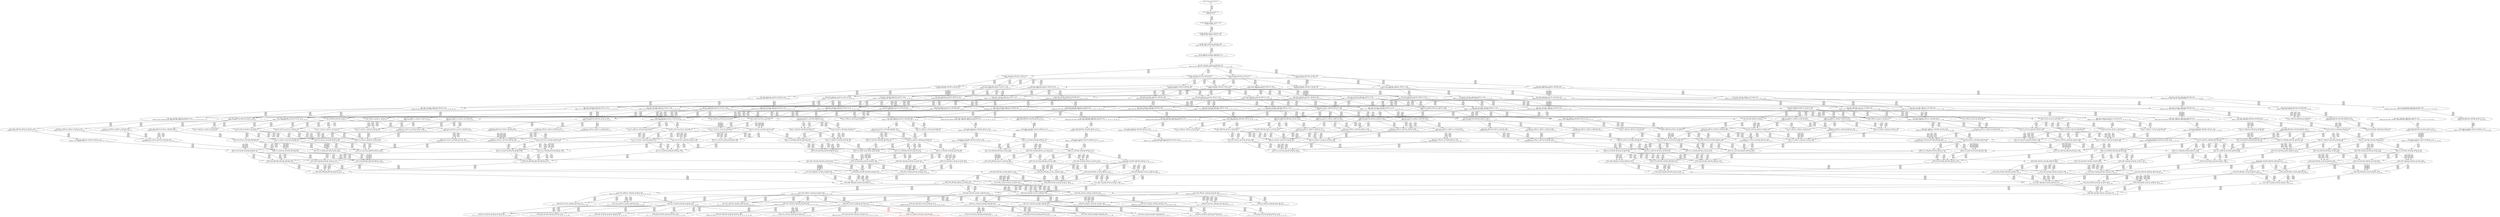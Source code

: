 digraph {
	S0[label="S0: [0, 0] [0, 0] [0, 0] [0, 0] \n{}{}"];
	S1[label="S1: [0, 0] [0, 0] [0, 0] [60, 75] \n{T0J0:60-75}{1}"];
	S2[label="S2: [60, 60] [60, 60] [60, 75] [124, 156] \n{T0J1:124-156}{1, 2}"];
	S3[label="S3: [60, 60] [60, 75] [121, 152] [124, 156] \n{T0J1:124-156, T0J2:121-152}{1, 2, 3}"];
	S4[label="S4: [60, 75] [71, 89] [121, 152] [124, 156] \n{T0J1:124-156, T0J2:121-152, T0J10:71-89}{1, 2, 3, 11}"];
	S5[label="S5: [71, 89] [121, 152] [124, 156] [139, 175] \n{T0J1:124-156, T0J2:121-152, T0J11:139-175}{1, 2, 3, 11, 12}"];
	S6[label="S6: [121, 152] [122, 153] [124, 156] [139, 175] \n{T0J1:124-156, T0J2:121-152, T0J11:139-175, T0J15:122-153}{1, 2, 3, 11, 12, 16}"];
	S7[label="S7: [122, 153] [124, 156] [139, 175] [177, 223] \n{T0J3:177-223}{1, 2, 3, 4, 11, 12, 16}"];
	S8[label="S8: [139, 151] [139, 153] [139, 153] [140, 156] \n{T0J12:140-153}{1, 2, 3, 11, 12, 13, 16}"];
	S9[label="S9: [122, 151] [124, 156] [139, 175] [161, 200] \n{T0J16:161-200}{1, 2, 3, 11, 12, 16, 17}"];
	S10[label="S10: [122, 153] [124, 156] [139, 175] [170, 213] \n{T0J20:170-213}{1, 2, 3, 11, 12, 16, 21}"];
	S11[label="S11: [124, 156] [139, 175] [163, 205] [177, 223] \n{T0J3:177-223, T0J6:163-205}{1, 2, 3, 4, 7, 11, 12, 16}"];
	S12[label="S12: [139, 153] [139, 156] [140, 175] [177, 223] \n{T0J3:177-223}{1, 2, 3, 4, 11, 12, 13, 16}"];
	S13[label="S13: [124, 156] [139, 175] [161, 200] [177, 223] \n{T0J3:177-223, T0J16:161-200}{1, 2, 3, 4, 11, 12, 16, 17}"];
	S14[label="S14: [124, 156] [139, 175] [170, 213] [177, 224] \n{T0J3:177-224, T0J20:170-213}{1, 2, 3, 4, 11, 12, 16, 21}"];
	S15[label="S15: [139, 153] [139, 153] [140, 156] [162, 180] \n{T0J13:162-180}{1, 2, 3, 11, 12, 13, 14, 16}"];
	S16[label="S16: [139, 153] [139, 156] [140, 175] [161, 200] \n{T0J16:161-200}{1, 2, 3, 11, 12, 13, 16, 17}"];
	S17[label="S17: [139, 153] [139, 156] [140, 175] [170, 213] \n{T0J20:170-213}{1, 2, 3, 11, 12, 13, 16, 21}"];
	S18[label="S18: [124, 156] [139, 175] [161, 200] [186, 232] \n{T0J16:161-200, T0J17:186-232}{1, 2, 3, 11, 12, 16, 17, 18}"];
	S19[label="S19: [124, 156] [139, 175] [161, 200] [170, 213] \n{T0J16:161-200, T0J20:170-213}{1, 2, 3, 11, 12, 16, 17, 21}"];
	S20[label="S20: [139, 175] [157, 198] [163, 205] [177, 223] \n{T0J3:177-223, T0J6:163-205, T0J7:157-198}{1, 2, 3, 4, 7, 8, 11, 12, 16}"];
	S21[label="S21: [139, 156] [140, 175] [163, 205] [177, 223] \n{T0J3:177-223, T0J6:163-205}{1, 2, 3, 4, 7, 11, 12, 13, 16}"];
	S22[label="S22: [139, 175] [161, 200] [163, 208] [177, 223] \n{T0J3:177-223, T0J6:163-208, T0J16:161-200}{1, 2, 3, 4, 7, 11, 12, 16, 17}"];
	S23[label="S23: [139, 175] [163, 208] [170, 213] [177, 224] \n{T0J3:177-224, T0J6:163-208, T0J20:170-213}{1, 2, 3, 4, 7, 11, 12, 16, 21}"];
	S24[label="S24: [139, 156] [140, 175] [162, 180] [177, 224] \n{T0J3:177-224, T0J13:162-180}{1, 2, 3, 4, 11, 12, 13, 14, 16}"];
	S25[label="S25: [139, 156] [140, 175] [161, 200] [177, 224] \n{T0J3:177-224, T0J16:161-200}{1, 2, 3, 4, 11, 12, 13, 16, 17}"];
	S26[label="S26: [139, 156] [140, 175] [170, 213] [177, 224] \n{T0J3:177-224, T0J20:170-213}{1, 2, 3, 4, 11, 12, 13, 16, 21}"];
	S27[label="S27: [139, 175] [161, 200] [177, 227] [186, 232] \n{T0J3:177-227, T0J16:161-200, T0J17:186-232}{1, 2, 3, 4, 11, 12, 16, 17, 18}"];
	S28[label="S28: [139, 175] [161, 200] [170, 213] [177, 227] \n{T0J3:177-227, T0J16:161-200, T0J20:170-213}{1, 2, 3, 4, 11, 12, 16, 17, 21}"];
	S29[label="S29: [139, 153] [140, 156] [162, 180] [162, 180] \n{T0J13:162-180, T0J14:162-180}{1, 2, 3, 11, 12, 13, 14, 15, 16}"];
	S30[label="S30: [139, 156] [140, 175] [161, 180] [162, 200] \n{T0J13:162-180, T0J16:161-200}{1, 2, 3, 11, 12, 13, 14, 16, 17}"];
	S31[label="S31: [139, 156] [140, 175] [162, 180] [170, 213] \n{T0J13:162-180, T0J20:170-213}{1, 2, 3, 11, 12, 13, 14, 16, 21}"];
	S32[label="S32: [139, 156] [140, 175] [161, 200] [186, 232] \n{T0J16:161-200, T0J17:186-232}{1, 2, 3, 11, 12, 13, 16, 17, 18}"];
	S33[label="S33: [139, 156] [140, 175] [161, 200] [170, 213] \n{T0J16:161-200, T0J20:170-213}{1, 2, 3, 11, 12, 13, 16, 17, 21}"];
	S34[label="S34: [139, 175] [161, 200] [169, 208] [186, 232] \n{T0J16:161-200, T0J17:186-232, T0J18:169-208}{1, 2, 3, 11, 12, 16, 17, 18, 19}"];
	S35[label="S35: [139, 175] [161, 200] [170, 213] [186, 232] \n{T0J16:161-200, T0J17:186-232, T0J20:170-213}{1, 2, 3, 11, 12, 16, 17, 18, 21}"];
	S36[label="S36: [140, 177] [157, 198] [163, 205] [177, 223] \n{T0J3:177-223}{1, 2, 3, 4, 7, 8, 11, 12, 13, 16}"];
	S37[label="S37: [157, 200] [163, 208] [172, 223] [177, 223] \n{T0J3:177-223}{1, 2, 3, 4, 7, 8, 11, 12, 16, 17}"];
	S38[label="S38: [157, 208] [163, 213] [172, 217] [177, 224] \n{T0J3:177-224, T0J7:157-217}{1, 2, 3, 4, 7, 8, 11, 12, 16, 21}"];
	S39[label="S39: [140, 175] [162, 180] [163, 208] [177, 224] \n{T0J3:177-224, T0J6:163-208, T0J13:162-180}{1, 2, 3, 4, 7, 11, 12, 13, 14, 16}"];
	S40[label="S40: [140, 175] [161, 200] [163, 208] [177, 224] \n{T0J3:177-224, T0J6:163-208, T0J16:161-200}{1, 2, 3, 4, 7, 11, 12, 13, 16, 17}"];
	S41[label="S41: [140, 175] [163, 208] [170, 213] [177, 224] \n{T0J3:177-224, T0J6:163-208, T0J20:170-213}{1, 2, 3, 4, 7, 11, 12, 13, 16, 21}"];
	S42[label="S42: [161, 200] [163, 227] [177, 227] [186, 232] \n{T0J3:177-227, T0J6:163-227, T0J17:186-232}{1, 2, 3, 4, 7, 11, 12, 16, 17, 18}"];
	S43[label="S43: [161, 200] [163, 213] [177, 227] [178, 227] \n{T0J3:177-227, T0J6:163-227}{1, 2, 3, 4, 7, 11, 12, 16, 17, 21}"];
	S44[label="S44: [140, 175] [162, 180] [162, 180] [177, 224] \n{T0J3:177-224, T0J13:162-180, T0J14:162-180}{1, 2, 3, 4, 11, 12, 13, 14, 15, 16}"];
	S45[label="S45: [140, 175] [161, 180] [162, 200] [177, 227] \n{T0J3:177-227, T0J13:162-180, T0J16:161-200}{1, 2, 3, 4, 11, 12, 13, 14, 16, 17}"];
	S46[label="S46: [140, 175] [162, 180] [170, 213] [177, 227] \n{T0J3:177-227, T0J13:162-180, T0J20:170-213}{1, 2, 3, 4, 11, 12, 13, 14, 16, 21}"];
	S47[label="S47: [140, 175] [161, 200] [177, 227] [186, 232] \n{T0J3:177-227, T0J16:161-200, T0J17:186-232}{1, 2, 3, 4, 11, 12, 13, 16, 17, 18}"];
	S48[label="S48: [140, 175] [161, 200] [170, 213] [177, 227] \n{T0J3:177-227, T0J16:161-200, T0J20:170-213}{1, 2, 3, 4, 11, 12, 13, 16, 17, 21}"];
	S49[label="S49: [161, 200] [169, 208] [184, 232] [186, 246] \n{T0J3:177-246, T0J17:186-232}{1, 2, 3, 4, 11, 12, 16, 17, 18, 19}"];
	S50[label="S50: [161, 200] [170, 213] [177, 232] [188, 246] \n{T0J3:177-246, T0J17:186-232}{1, 2, 3, 4, 11, 12, 16, 17, 18, 21}"];
	S51[label="S51: [140, 175] [161, 180] [162, 180] [162, 200] \n{T0J13:162-180, T0J14:162-180, T0J16:161-200}{1, 2, 3, 11, 12, 13, 14, 15, 16, 17}"];
	S52[label="S52: [140, 175] [162, 180] [162, 180] [170, 213] \n{T0J13:162-180, T0J14:162-180, T0J20:170-213}{1, 2, 3, 11, 12, 13, 14, 15, 16, 21}"];
	S53[label="S53: [140, 175] [161, 180] [162, 200] [186, 232] \n{T0J13:162-180, T0J16:161-200, T0J17:186-232}{1, 2, 3, 11, 12, 13, 14, 16, 17, 18}"];
	S54[label="S54: [140, 175] [161, 180] [162, 200] [170, 213] \n{T0J13:162-180, T0J16:161-200, T0J20:170-213}{1, 2, 3, 11, 12, 13, 14, 16, 17, 21}"];
	S55[label="S55: [140, 175] [161, 200] [169, 208] [186, 232] \n{T0J16:161-200, T0J17:186-232, T0J18:169-208}{1, 2, 3, 11, 12, 13, 16, 17, 18, 19}"];
	S56[label="S56: [140, 175] [161, 200] [170, 213] [186, 232] \n{T0J16:161-200, T0J17:186-232, T0J20:170-213}{1, 2, 3, 11, 12, 13, 16, 17, 18, 21}"];
	S57[label="S57: [161, 200] [169, 208] [186, 210] [186, 232] \n{T0J16:161-200, T0J17:186-232, T0J18:169-208, T0J19:186-210}{1, 2, 3, 11, 12, 16, 17, 18, 19, 20}"];
	S58[label="S58: [161, 200] [169, 208] [184, 213] [186, 232] \n{T0J16:161-200, T0J17:186-232, T0J18:169-208, T0J20:170-213}{1, 2, 3, 11, 12, 16, 17, 18, 19, 21}"];
	S59[label="S59: [157, 175] [163, 205] [177, 223] [211, 256] \n{T0J3:177-223}{1, 2, 3, 4, 7, 8, 9, 10, 11, 12, 16}"];
	S60[label="S60: [157, 198] [163, 208] [163, 217] [177, 224] \n{T0J3:177-224}{1, 2, 3, 4, 7, 8, 11, 12, 13, 14, 16}"];
	S61[label="S61: [157, 202] [163, 208] [172, 223] [177, 224] \n{}{1, 2, 3, 4, 7, 8, 11, 12, 13, 16, 17}"];
	S62[label="S62: [157, 210] [163, 213] [172, 217] [177, 224] \n{}{1, 2, 3, 4, 7, 8, 11, 12, 13, 16, 21}"];
	S63[label="S63: [163, 227] [172, 227] [177, 232] [194, 255] \n{}{1, 2, 3, 4, 7, 8, 11, 12, 16, 17, 18}"];
	S64[label="S64: [163, 213] [172, 227] [177, 227] [194, 242] \n{}{1, 2, 3, 4, 7, 8, 11, 12, 16, 17, 21}"];
	S65[label="S65: [162, 180] [162, 180] [163, 224] [177, 227] \n{T0J3:177-224, T0J6:163-227}{1, 2, 3, 4, 7, 11, 12, 13, 14, 15, 16}"];
	S66[label="S66: [161, 180] [162, 200] [163, 227] [177, 227] \n{T0J3:177-227, T0J6:163-227}{1, 2, 3, 4, 7, 11, 12, 13, 14, 16, 17}"];
	S67[label="S67: [162, 180] [163, 213] [170, 227] [177, 227] \n{T0J3:177-227, T0J6:163-227}{1, 2, 3, 4, 7, 11, 12, 13, 14, 16, 21}"];
	S68[label="S68: [161, 200] [163, 227] [177, 227] [186, 232] \n{T0J3:177-227, T0J6:163-227, T0J17:186-232}{1, 2, 3, 4, 7, 11, 12, 13, 16, 17, 18}"];
	S69[label="S69: [161, 200] [163, 213] [177, 227] [179, 227] \n{T0J3:177-227, T0J6:163-227}{1, 2, 3, 4, 7, 11, 12, 13, 16, 17, 21}"];
	S70[label="S70: [161, 180] [162, 180] [162, 200] [177, 246] \n{T0J3:177-246}{1, 2, 3, 4, 11, 12, 13, 14, 15, 16, 17}"];
	S71[label="S71: [162, 180] [162, 180] [170, 213] [177, 246] \n{T0J3:177-246}{1, 2, 3, 4, 11, 12, 13, 14, 15, 16, 21}"];
	S72[label="S72: [161, 180] [162, 200] [177, 232] [186, 246] \n{T0J3:177-246, T0J17:186-232}{1, 2, 3, 4, 11, 12, 13, 14, 16, 17, 18}"];
	S73[label="S73: [161, 180] [162, 200] [170, 213] [177, 246] \n{T0J3:177-246}{1, 2, 3, 4, 11, 12, 13, 14, 16, 17, 21}"];
	S74[label="S74: [161, 200] [169, 208] [185, 232] [186, 246] \n{T0J3:177-246, T0J17:186-232}{1, 2, 3, 4, 11, 12, 13, 16, 17, 18, 19}"];
	S75[label="S75: [161, 200] [170, 213] [177, 232] [189, 246] \n{T0J3:177-246, T0J17:186-232}{1, 2, 3, 4, 11, 12, 13, 16, 17, 18, 21}"];
	S76[label="S76: [169, 208] [184, 232] [186, 246] [202, 252] \n{T0J6:202-252}{1, 2, 3, 4, 7, 11, 12, 16, 17, 18, 19}"];
	S77[label="S77: [170, 213] [177, 232] [188, 246] [202, 252] \n{T0J6:202-252}{1, 2, 3, 4, 7, 11, 12, 16, 17, 18, 21}"];
	S78[label="S78: [161, 180] [162, 180] [162, 200] [186, 232] \n{T0J13:162-180, T0J14:162-180, T0J16:161-200, T0J17:186-232}{1, 2, 3, 11, 12, 13, 14, 15, 16, 17, 18}"];
	S79[label="S79: [161, 180] [162, 180] [162, 200] [170, 213] \n{T0J13:162-180, T0J14:162-180, T0J16:161-200, T0J20:170-213}{1, 2, 3, 11, 12, 13, 14, 15, 16, 17, 21}"];
	S80[label="S80: [161, 180] [162, 200] [169, 208] [186, 232] \n{T0J13:162-180, T0J16:161-200, T0J17:186-232, T0J18:169-208}{1, 2, 3, 11, 12, 13, 14, 16, 17, 18, 19}"];
	S81[label="S81: [161, 180] [162, 200] [170, 213] [186, 232] \n{T0J13:162-180, T0J16:161-200, T0J17:186-232, T0J20:170-213}{1, 2, 3, 11, 12, 13, 14, 16, 17, 18, 21}"];
	S82[label="S82: [161, 200] [169, 208] [186, 210] [187, 232] \n{T0J16:161-200, T0J17:186-232, T0J18:169-208, T0J19:187-210}{1, 2, 3, 11, 12, 13, 16, 17, 18, 19, 20}"];
	S83[label="S83: [161, 200] [169, 208] [185, 213] [186, 232] \n{T0J16:161-200, T0J17:186-232, T0J18:169-208, T0J20:170-213}{1, 2, 3, 11, 12, 13, 16, 17, 18, 19, 21}"];
	S84[label="S84: [169, 208] [186, 210] [186, 232] [217, 271] \n{T0J3:217-271}{1, 2, 3, 4, 11, 12, 16, 17, 18, 19, 20}"];
	S85[label="S85: [169, 208] [184, 213] [186, 232] [217, 271] \n{T0J3:217-271}{1, 2, 3, 4, 11, 12, 16, 17, 18, 19, 21}"];
	S86[label="S86: [177, 177] [177, 179] [177, 198] [178, 205] \n{T0J4:178-179}{1, 2, 3, 4, 5, 6, 7, 8, 11, 12, 13, 16}"];
	S87[label="S87: [177, 177] [177, 198] [177, 205] [226, 239] \n{T0J5:226-239}{1, 2, 3, 4, 5, 6, 7, 8, 11, 12, 13, 16}"];
	S88[label="S88: [157, 198] [163, 205] [177, 223] [211, 258] \n{T0J3:177-223}{1, 2, 3, 4, 7, 8, 9, 10, 11, 12, 13, 16}"];
	S89[label="S89: [177, 200] [177, 202] [177, 208] [178, 223] \n{T0J4:178-202}{1, 2, 3, 4, 5, 6, 7, 8, 11, 12, 16, 17}"];
	S90[label="S90: [177, 200] [177, 208] [177, 223] [226, 262] \n{T0J5:226-262}{1, 2, 3, 4, 5, 6, 7, 8, 11, 12, 16, 17}"];
	S91[label="S91: [163, 208] [172, 223] [177, 223] [211, 281] \n{}{1, 2, 3, 4, 7, 8, 9, 10, 11, 12, 16, 17}"];
	S92[label="S92: [177, 208] [177, 210] [177, 213] [178, 217] \n{T0J4:178-210}{1, 2, 3, 4, 5, 6, 7, 8, 11, 12, 16, 21}"];
	S93[label="S93: [177, 208] [177, 213] [177, 217] [226, 270] \n{T0J5:226-270}{1, 2, 3, 4, 5, 6, 7, 8, 11, 12, 16, 21}"];
	S94[label="S94: [163, 208] [172, 213] [177, 224] [211, 289] \n{}{1, 2, 3, 4, 7, 8, 9, 10, 11, 12, 16, 21}"];
	S95[label="S95: [177, 200] [177, 227] [178, 232] [186, 262] \n{}{1, 2, 3, 4, 5, 6, 7, 11, 12, 16, 17, 18}"];
	S96[label="S96: [177, 200] [177, 213] [178, 227] [178, 262] \n{}{1, 2, 3, 4, 5, 6, 7, 11, 12, 16, 17, 21}"];
	S97[label="S97: [177, 200] [178, 208] [184, 232] [186, 262] \n{}{1, 2, 3, 4, 5, 6, 11, 12, 16, 17, 18, 19}"];
	S98[label="S98: [177, 200] [177, 213] [178, 232] [188, 262] \n{}{1, 2, 3, 4, 5, 6, 11, 12, 16, 17, 18, 21}"];
	S99[label="S99: [162, 208] [163, 222] [177, 224] [180, 227] \n{}{1, 2, 3, 4, 7, 8, 11, 12, 13, 14, 15, 16}"];
	S100[label="S100: [162, 208] [163, 223] [177, 227] [180, 231] \n{}{1, 2, 3, 4, 7, 8, 11, 12, 13, 14, 16, 17}"];
	S101[label="S101: [163, 227] [172, 229] [177, 232] [194, 255] \n{}{1, 2, 3, 4, 7, 8, 11, 12, 13, 16, 17, 18}"];
	S102[label="S102: [163, 213] [170, 222] [177, 227] [180, 239] \n{}{1, 2, 3, 4, 7, 8, 11, 12, 13, 14, 16, 21}"];
	S103[label="S103: [163, 215] [172, 227] [177, 227] [194, 242] \n{}{1, 2, 3, 4, 7, 8, 11, 12, 13, 16, 17, 21}"];
	S104[label="S104: [172, 232] [177, 246] [194, 250] [202, 255] \n{}{1, 2, 3, 4, 7, 8, 11, 12, 16, 17, 18, 19}"];
	S105[label="S105: [172, 232] [177, 246] [194, 252] [203, 255] \n{}{1, 2, 3, 4, 7, 8, 11, 12, 16, 17, 18, 21}"];
	S106[label="S106: [162, 180] [162, 200] [177, 232] [202, 246] \n{T0J6:202-232}{1, 2, 3, 4, 7, 11, 12, 13, 14, 15, 16, 17}"];
	S107[label="S107: [162, 180] [170, 213] [177, 232] [203, 246] \n{T0J6:203-232}{1, 2, 3, 4, 7, 11, 12, 13, 14, 15, 16, 21}"];
	S108[label="S108: [162, 200] [177, 232] [186, 232] [202, 246] \n{T0J6:202-232, T0J17:186-232}{1, 2, 3, 4, 7, 11, 12, 13, 14, 16, 17, 18}"];
	S109[label="S109: [162, 200] [170, 213] [177, 232] [202, 246] \n{T0J6:202-232}{1, 2, 3, 4, 7, 11, 12, 13, 14, 16, 17, 21}"];
	S110[label="S110: [169, 208] [185, 232] [186, 246] [202, 252] \n{T0J6:202-252}{1, 2, 3, 4, 7, 11, 12, 13, 16, 17, 18, 19}"];
	S111[label="S111: [170, 213] [177, 232] [189, 246] [202, 252] \n{T0J6:202-252}{1, 2, 3, 4, 7, 11, 12, 13, 16, 17, 18, 21}"];
	S112[label="S112: [162, 180] [162, 200] [186, 232] [217, 251] \n{T0J3:217-251, T0J17:186-232}{1, 2, 3, 4, 11, 12, 13, 14, 15, 16, 17, 18}"];
	S113[label="S113: [162, 180] [162, 200] [170, 213] [217, 251] \n{T0J3:217-251}{1, 2, 3, 4, 11, 12, 13, 14, 15, 16, 17, 21}"];
	S114[label="S114: [162, 200] [169, 208] [186, 232] [217, 251] \n{T0J3:217-251, T0J17:186-232}{1, 2, 3, 4, 11, 12, 13, 14, 16, 17, 18, 19}"];
	S115[label="S115: [162, 200] [170, 213] [186, 232] [217, 251] \n{T0J3:217-251, T0J17:186-232}{1, 2, 3, 4, 11, 12, 13, 14, 16, 17, 18, 21}"];
	S116[label="S116: [169, 208] [186, 210] [187, 232] [217, 271] \n{T0J3:217-271}{1, 2, 3, 4, 11, 12, 13, 16, 17, 18, 19, 20}"];
	S117[label="S117: [169, 208] [185, 213] [186, 232] [217, 271] \n{T0J3:217-271}{1, 2, 3, 4, 11, 12, 13, 16, 17, 18, 19, 21}"];
	S118[label="S118: [186, 210] [186, 232] [210, 260] [217, 271] \n{T0J3:217-271, T0J6:210-260}{1, 2, 3, 4, 7, 11, 12, 16, 17, 18, 19, 20}"];
	S119[label="S119: [184, 213] [186, 232] [210, 260] [217, 271] \n{T0J3:217-271, T0J6:210-260}{1, 2, 3, 4, 7, 11, 12, 16, 17, 18, 19, 21}"];
	S120[label="S120: [177, 198] [177, 200] [177, 208] [178, 217] \n{T0J4:178-200}{1, 2, 3, 4, 5, 6, 7, 8, 11, 12, 13, 14, 16}"];
	S121[label="S121: [177, 198] [177, 208] [177, 217] [226, 260] \n{T0J5:226-260}{1, 2, 3, 4, 5, 6, 7, 8, 11, 12, 13, 14, 16}"];
	S122[label="S122: [163, 208] [163, 223] [177, 227] [211, 279] \n{}{1, 2, 3, 4, 7, 8, 9, 10, 11, 12, 13, 14, 16}"];
	S123[label="S123: [177, 204] [177, 208] [177, 223] [178, 224] \n{}{1, 2, 3, 4, 5, 6, 7, 8, 11, 12, 13, 16, 17}"];
	S124[label="S124: [177, 208] [177, 223] [177, 224] [226, 264] \n{T0J5:226-264}{1, 2, 3, 4, 5, 6, 7, 8, 11, 12, 13, 16, 17}"];
	S125[label="S125: [163, 210] [172, 223] [177, 224] [211, 283] \n{}{1, 2, 3, 4, 7, 8, 9, 10, 11, 12, 13, 16, 17}"];
	S126[label="S126: [177, 212] [177, 213] [177, 217] [178, 224] \n{}{1, 2, 3, 4, 5, 6, 7, 8, 11, 12, 13, 16, 21}"];
	S127[label="S127: [177, 213] [177, 217] [177, 224] [226, 272] \n{T0J5:226-272}{1, 2, 3, 4, 5, 6, 7, 8, 11, 12, 13, 16, 21}"];
	S128[label="S128: [163, 213] [172, 217] [177, 224] [211, 291] \n{}{1, 2, 3, 4, 7, 8, 9, 10, 11, 12, 13, 16, 21}"];
	S129[label="S129: [177, 227] [177, 232] [178, 255] [194, 289] \n{}{1, 2, 3, 4, 5, 6, 7, 8, 11, 12, 16, 17, 18}"];
	S130[label="S130: [172, 227] [177, 232] [194, 255] [217, 308] \n{}{1, 2, 3, 4, 7, 8, 9, 10, 11, 12, 16, 17, 18}"];
	S131[label="S131: [177, 227] [177, 227] [178, 242] [194, 275] \n{}{1, 2, 3, 4, 5, 6, 7, 8, 11, 12, 16, 17, 21}"];
	S132[label="S132: [172, 227] [177, 227] [194, 242] [211, 294] \n{}{1, 2, 3, 4, 7, 8, 9, 10, 11, 12, 16, 17, 21}"];
	S133[label="S133: [177, 180] [177, 180] [177, 227] [178, 242] \n{}{1, 2, 3, 4, 5, 6, 7, 11, 12, 13, 14, 15, 16}"];
	S134[label="S134: [177, 180] [177, 200] [177, 227] [178, 242] \n{}{1, 2, 3, 4, 5, 6, 7, 11, 12, 13, 14, 16, 17}"];
	S135[label="S135: [177, 180] [177, 213] [177, 227] [178, 242] \n{}{1, 2, 3, 4, 5, 6, 7, 11, 12, 13, 14, 16, 21}"];
	S136[label="S136: [177, 200] [177, 227] [178, 232] [186, 262] \n{}{1, 2, 3, 4, 5, 6, 7, 11, 12, 13, 16, 17, 18}"];
	S137[label="S137: [177, 200] [177, 213] [178, 227] [179, 262] \n{}{1, 2, 3, 4, 5, 6, 7, 11, 12, 13, 16, 17, 21}"];
	S138[label="S138: [177, 180] [177, 180] [177, 182] [178, 200] \n{T0J4:178-182}{1, 2, 3, 4, 5, 6, 11, 12, 13, 14, 15, 16, 17}"];
	S139[label="S139: [177, 180] [177, 180] [177, 200] [226, 242] \n{T0J5:226-242}{1, 2, 3, 4, 5, 6, 11, 12, 13, 14, 15, 16, 17}"];
	S140[label="S140: [177, 180] [177, 180] [177, 182] [178, 213] \n{T0J4:178-182}{1, 2, 3, 4, 5, 6, 11, 12, 13, 14, 15, 16, 21}"];
	S141[label="S141: [177, 180] [177, 180] [177, 213] [226, 242] \n{T0J5:226-242}{1, 2, 3, 4, 5, 6, 11, 12, 13, 14, 15, 16, 21}"];
	S142[label="S142: [177, 180] [177, 200] [178, 232] [186, 242] \n{T0J17:186-232}{1, 2, 3, 4, 5, 6, 11, 12, 13, 14, 16, 17, 18}"];
	S143[label="S143: [177, 180] [177, 182] [177, 200] [178, 213] \n{T0J4:178-182}{1, 2, 3, 4, 5, 6, 11, 12, 13, 14, 16, 17, 21}"];
	S144[label="S144: [177, 180] [177, 200] [177, 213] [226, 242] \n{T0J5:226-242}{1, 2, 3, 4, 5, 6, 11, 12, 13, 14, 16, 17, 21}"];
	S145[label="S145: [177, 200] [178, 208] [185, 232] [186, 262] \n{}{1, 2, 3, 4, 5, 6, 11, 12, 13, 16, 17, 18, 19}"];
	S146[label="S146: [177, 200] [177, 213] [178, 232] [189, 262] \n{}{1, 2, 3, 4, 5, 6, 11, 12, 13, 16, 17, 18, 21}"];
	S147[label="S147: [178, 232] [184, 246] [186, 252] [202, 270] \n{}{1, 2, 3, 4, 5, 6, 7, 11, 12, 16, 17, 18, 19}"];
	S148[label="S148: [177, 232] [178, 246] [188, 252] [202, 275] \n{}{1, 2, 3, 4, 5, 6, 7, 11, 12, 16, 17, 18, 21}"];
	S149[label="S149: [162, 223] [177, 227] [180, 232] [185, 257] \n{}{1, 2, 3, 4, 7, 8, 11, 12, 13, 14, 15, 16, 17}"];
	S150[label="S150: [163, 232] [177, 232] [180, 255] [194, 256] \n{}{1, 2, 3, 4, 7, 8, 11, 12, 13, 14, 16, 17, 18}"];
	S151[label="S151: [172, 234] [177, 246] [194, 250] [202, 255] \n{}{1, 2, 3, 4, 7, 8, 11, 12, 13, 16, 17, 18, 19}"];
	S152[label="S152: [170, 222] [177, 227] [180, 239] [186, 246] \n{}{1, 2, 3, 4, 7, 8, 11, 12, 13, 14, 15, 16, 21}"];
	S153[label="S153: [170, 227] [177, 232] [180, 242] [194, 246] \n{}{1, 2, 3, 4, 7, 8, 11, 12, 13, 14, 16, 17, 21}"];
	S154[label="S154: [172, 234] [177, 246] [194, 252] [203, 255] \n{}{1, 2, 3, 4, 7, 8, 11, 12, 13, 16, 17, 18, 21}"];
	S155[label="S155: [177, 233] [194, 252] [202, 260] [219, 271] \n{}{1, 2, 3, 4, 7, 8, 11, 12, 16, 17, 18, 19, 20}"];
	S156[label="S156: [177, 232] [194, 255] [203, 260] [217, 271] \n{}{1, 2, 3, 4, 7, 8, 11, 12, 16, 17, 18, 19, 21}"];
	S157[label="S157: [162, 200] [186, 232] [203, 232] [217, 251] \n{T0J3:217-251, T0J6:203-232, T0J17:186-232}{1, 2, 3, 4, 7, 11, 12, 13, 14, 15, 16, 17, 18}"];
	S158[label="S158: [162, 200] [170, 213] [203, 232] [217, 251] \n{T0J3:217-251, T0J6:203-232}{1, 2, 3, 4, 7, 11, 12, 13, 14, 15, 16, 17, 21}"];
	S159[label="S159: [169, 208] [186, 232] [203, 251] [217, 252] \n{T0J3:217-251, T0J6:203-252}{1, 2, 3, 4, 7, 11, 12, 13, 14, 16, 17, 18, 19}"];
	S160[label="S160: [170, 213] [186, 232] [203, 251] [217, 252] \n{T0J3:217-251, T0J6:203-252}{1, 2, 3, 4, 7, 11, 12, 13, 14, 16, 17, 18, 21}"];
	S161[label="S161: [186, 210] [187, 232] [210, 260] [217, 271] \n{T0J3:217-271, T0J6:210-260}{1, 2, 3, 4, 7, 11, 12, 13, 16, 17, 18, 19, 20}"];
	S162[label="S162: [185, 213] [186, 232] [210, 260] [217, 271] \n{T0J3:217-271, T0J6:210-260}{1, 2, 3, 4, 7, 11, 12, 13, 16, 17, 18, 19, 21}"];
	S163[label="S163: [177, 198] [177, 200] [178, 205] [211, 258] \n{T0J4:178-200}{1, 2, 3, 4, 5, 6, 7, 8, 9, 10, 11, 12, 13, 16}"];
	S164[label="S164: [177, 198] [177, 205] [211, 258] [226, 260] \n{T0J5:226-260}{1, 2, 3, 4, 5, 6, 7, 8, 9, 10, 11, 12, 13, 16}"];
	S165[label="S165: [177, 223] [177, 223] [178, 270] [211, 281] \n{}{1, 2, 3, 4, 5, 6, 7, 8, 9, 10, 11, 12, 16, 17}"];
	S166[label="S166: [177, 208] [177, 223] [226, 262] [231, 281] \n{T0J5:226-262}{1, 2, 3, 4, 5, 6, 7, 8, 9, 10, 11, 12, 16, 17}"];
	S167[label="S167: [177, 213] [177, 224] [178, 270] [211, 289] \n{}{1, 2, 3, 4, 5, 6, 7, 8, 9, 10, 11, 12, 16, 21}"];
	S168[label="S168: [177, 213] [177, 217] [226, 270] [231, 289] \n{T0J5:226-270}{1, 2, 3, 4, 5, 6, 7, 8, 9, 10, 11, 12, 16, 21}"];
	S169[label="S169: [177, 222] [177, 224] [178, 227] [180, 270] \n{}{1, 2, 3, 4, 5, 6, 7, 8, 11, 12, 13, 14, 15, 16}"];
	S170[label="S170: [163, 223] [177, 227] [180, 237] [211, 289] \n{}{1, 2, 3, 4, 7, 8, 9, 10, 11, 12, 13, 14, 15, 16}"];
	S171[label="S171: [177, 223] [177, 227] [178, 237] [180, 270] \n{}{1, 2, 3, 4, 5, 6, 7, 8, 11, 12, 13, 14, 16, 17}"];
	S172[label="S172: [163, 223] [177, 227] [180, 239] [211, 289] \n{}{1, 2, 3, 4, 7, 8, 9, 10, 11, 12, 13, 14, 16, 17}"];
	S173[label="S173: [177, 229] [177, 232] [178, 255] [194, 289] \n{}{1, 2, 3, 4, 5, 6, 7, 8, 11, 12, 13, 16, 17, 18}"];
	S174[label="S174: [172, 229] [177, 232] [194, 255] [217, 308] \n{}{1, 2, 3, 4, 7, 8, 9, 10, 11, 12, 13, 16, 17, 18}"];
	S175[label="S175: [177, 222] [177, 227] [178, 242] [180, 275] \n{}{1, 2, 3, 4, 5, 6, 7, 8, 11, 12, 13, 14, 16, 21}"];
	S176[label="S176: [170, 222] [177, 227] [180, 242] [211, 294] \n{}{1, 2, 3, 4, 7, 8, 9, 10, 11, 12, 13, 14, 16, 21}"];
	S177[label="S177: [177, 227] [177, 229] [178, 242] [194, 277] \n{}{1, 2, 3, 4, 5, 6, 7, 8, 11, 12, 13, 16, 17, 21}"];
	S178[label="S178: [172, 227] [177, 229] [194, 242] [211, 296] \n{}{1, 2, 3, 4, 7, 8, 9, 10, 11, 12, 13, 16, 17, 21}"];
	S179[label="S179: [177, 246] [178, 252] [194, 270] [202, 294] \n{}{1, 2, 3, 4, 5, 6, 7, 8, 11, 12, 16, 17, 18, 19}"];
	S180[label="S180: [177, 246] [194, 250] [202, 255] [217, 313] \n{}{1, 2, 3, 4, 7, 8, 9, 10, 11, 12, 16, 17, 18, 19}"];
	S181[label="S181: [177, 246] [178, 252] [194, 274] [203, 294] \n{}{1, 2, 3, 4, 5, 6, 7, 8, 11, 12, 16, 17, 18, 21}"];
	S182[label="S182: [177, 246] [194, 252] [203, 255] [226, 313] \n{}{1, 2, 3, 4, 7, 8, 9, 10, 11, 12, 16, 17, 18, 21}"];
	S183[label="S183: [177, 200] [177, 232] [178, 242] [202, 246] \n{T0J6:202-232}{1, 2, 3, 4, 5, 6, 7, 11, 12, 13, 14, 15, 16, 17}"];
	S184[label="S184: [177, 213] [177, 232] [178, 242] [203, 246] \n{T0J6:203-232}{1, 2, 3, 4, 5, 6, 7, 11, 12, 13, 14, 15, 16, 21}"];
	S185[label="S185: [177, 232] [178, 232] [186, 246] [202, 262] \n{T0J6:202-232}{1, 2, 3, 4, 5, 6, 7, 11, 12, 13, 14, 16, 17, 18}"];
	S186[label="S186: [177, 213] [177, 232] [178, 246] [202, 262] \n{T0J6:202-232}{1, 2, 3, 4, 5, 6, 7, 11, 12, 13, 14, 16, 17, 21}"];
	S187[label="S187: [178, 232] [185, 246] [186, 252] [202, 270] \n{}{1, 2, 3, 4, 5, 6, 7, 11, 12, 13, 16, 17, 18, 19}"];
	S188[label="S188: [177, 232] [178, 246] [189, 252] [202, 275] \n{}{1, 2, 3, 4, 5, 6, 7, 11, 12, 13, 16, 17, 18, 21}"];
	S189[label="S189: [177, 232] [180, 255] [185, 257] [194, 304] \n{}{1, 2, 3, 4, 7, 8, 11, 12, 13, 14, 15, 16, 17, 18}"];
	S190[label="S190: [177, 246] [180, 250] [194, 255] [202, 263] \n{}{1, 2, 3, 4, 7, 8, 11, 12, 13, 14, 16, 17, 18, 19}"];
	S191[label="S191: [177, 235] [194, 252] [202, 260] [219, 271] \n{}{1, 2, 3, 4, 7, 8, 11, 12, 13, 16, 17, 18, 19, 20}"];
	S192[label="S192: [170, 232] [180, 242] [186, 246] [194, 271] \n{}{1, 2, 3, 4, 7, 8, 11, 12, 13, 14, 15, 16, 17, 21}"];
	S193[label="S193: [177, 246] [180, 252] [194, 255] [203, 263] \n{}{1, 2, 3, 4, 7, 8, 11, 12, 13, 14, 16, 17, 18, 21}"];
	S194[label="S194: [177, 234] [194, 255] [203, 260] [217, 271] \n{}{1, 2, 3, 4, 7, 8, 11, 12, 13, 16, 17, 18, 19, 21}"];
	S195[label="S195: [177, 223] [177, 227] [178, 270] [211, 279] \n{}{1, 2, 3, 4, 5, 6, 7, 8, 9, 10, 11, 12, 13, 14, 16}"];
	S196[label="S196: [177, 208] [177, 217] [226, 260] [231, 279] \n{T0J5:226-260}{1, 2, 3, 4, 5, 6, 7, 8, 9, 10, 11, 12, 13, 14, 16}"];
	S197[label="S197: [177, 223] [177, 225] [178, 272] [211, 285] \n{}{1, 2, 3, 4, 5, 6, 7, 8, 9, 10, 11, 12, 13, 16, 17}"];
	S198[label="S198: [177, 223] [177, 224] [226, 264] [231, 289] \n{T0J5:226-264}{1, 2, 3, 4, 5, 6, 7, 8, 9, 10, 11, 12, 13, 16, 17}"];
	S199[label="S199: [177, 217] [177, 224] [178, 275] [211, 293] \n{}{1, 2, 3, 4, 5, 6, 7, 8, 9, 10, 11, 12, 13, 16, 21}"];
	S200[label="S200: [177, 217] [177, 224] [226, 272] [231, 294] \n{T0J5:226-272}{1, 2, 3, 4, 5, 6, 7, 8, 9, 10, 11, 12, 13, 16, 21}"];
	S201[label="S201: [177, 232] [178, 255] [194, 289] [217, 308] \n{}{1, 2, 3, 4, 5, 6, 7, 8, 9, 10, 11, 12, 16, 17, 18}"];
	S202[label="S202: [177, 227] [178, 242] [194, 289] [211, 308] \n{}{1, 2, 3, 4, 5, 6, 7, 8, 9, 10, 11, 12, 16, 17, 21}"];
	S203[label="S203: [177, 232] [178, 242] [180, 270] [185, 285] \n{}{1, 2, 3, 4, 5, 6, 7, 8, 11, 12, 13, 14, 15, 16, 17}"];
	S204[label="S204: [177, 227] [180, 239] [185, 272] [211, 304] \n{}{1, 2, 3, 4, 7, 8, 9, 10, 11, 12, 13, 14, 15, 16, 17}"];
	S205[label="S205: [177, 232] [178, 255] [180, 262] [194, 294] \n{}{1, 2, 3, 4, 5, 6, 7, 8, 11, 12, 13, 14, 16, 17, 18}"];
	S206[label="S206: [177, 232] [180, 255] [194, 258] [217, 313] \n{}{1, 2, 3, 4, 7, 8, 9, 10, 11, 12, 13, 14, 16, 17, 18}"];
	S207[label="S207: [177, 248] [178, 252] [194, 270] [202, 296] \n{}{1, 2, 3, 4, 5, 6, 7, 8, 11, 12, 13, 16, 17, 18, 19}"];
	S208[label="S208: [177, 248] [194, 250] [202, 255] [217, 315] \n{}{1, 2, 3, 4, 7, 8, 9, 10, 11, 12, 13, 16, 17, 18, 19}"];
	S209[label="S209: [177, 232] [178, 242] [180, 251] [186, 284] \n{}{1, 2, 3, 4, 5, 6, 7, 8, 11, 12, 13, 14, 15, 16, 21}"];
	S210[label="S210: [177, 227] [180, 242] [186, 251] [211, 303] \n{}{1, 2, 3, 4, 7, 8, 9, 10, 11, 12, 13, 14, 15, 16, 21}"];
	S211[label="S211: [177, 232] [178, 246] [180, 256] [194, 289] \n{}{1, 2, 3, 4, 5, 6, 7, 8, 11, 12, 13, 14, 16, 17, 21}"];
	S212[label="S212: [177, 232] [180, 242] [194, 256] [211, 308] \n{}{1, 2, 3, 4, 7, 8, 9, 10, 11, 12, 13, 14, 16, 17, 21}"];
	S213[label="S213: [177, 248] [178, 252] [194, 274] [203, 296] \n{}{1, 2, 3, 4, 5, 6, 7, 8, 11, 12, 13, 16, 17, 18, 21}"];
	S214[label="S214: [177, 248] [194, 252] [203, 255] [226, 315] \n{}{1, 2, 3, 4, 7, 8, 9, 10, 11, 12, 13, 16, 17, 18, 21}"];
	S215[label="S215: [178, 252] [194, 260] [202, 271] [219, 295] \n{}{1, 2, 3, 4, 5, 6, 7, 8, 11, 12, 16, 17, 18, 19, 20}"];
	S216[label="S216: [194, 252] [202, 260] [219, 271] [231, 314] \n{}{1, 2, 3, 4, 7, 8, 9, 10, 11, 12, 16, 17, 18, 19, 20}"];
	S217[label="S217: [178, 255] [194, 260] [203, 271] [217, 294] \n{}{1, 2, 3, 4, 5, 6, 7, 8, 11, 12, 16, 17, 18, 19, 21}"];
	S218[label="S218: [194, 255] [203, 260] [217, 271] [231, 313] \n{}{1, 2, 3, 4, 7, 8, 9, 10, 11, 12, 16, 17, 18, 19, 21}"];
	S219[label="S219: [180, 255] [185, 257] [194, 289] [202, 304] \n{}{1, 2, 3, 4, 7, 8, 11, 12, 13, 14, 15, 16, 17, 18, 19}"];
	S220[label="S220: [194, 252] [200, 260] [202, 264] [219, 271] \n{T0J13:200-264}{1, 2, 3, 4, 7, 8, 11, 12, 13, 14, 16, 17, 18, 19, 20}"];
	S221[label="S221: [180, 252] [186, 255] [194, 271] [203, 313] \n{}{1, 2, 3, 4, 7, 8, 11, 12, 13, 14, 15, 16, 17, 18, 21}"];
	S222[label="S222: [194, 255] [200, 260] [203, 263] [217, 271] \n{T0J13:200-263}{1, 2, 3, 4, 7, 8, 11, 12, 13, 14, 16, 17, 18, 19, 21}"];
	S223[label="S223: [177, 227] [178, 252] [180, 285] [211, 303] \n{}{1, 2, 3, 4, 5, 6, 7, 8, 9, 10, 11, 12, 13, 14, 15, 16}"];
	S224[label="S224: [177, 227] [178, 252] [180, 285] [211, 304] \n{}{1, 2, 3, 4, 5, 6, 7, 8, 9, 10, 11, 12, 13, 14, 16, 17}"];
	S225[label="S225: [177, 234] [178, 255] [194, 291] [217, 310] \n{}{1, 2, 3, 4, 5, 6, 7, 8, 9, 10, 11, 12, 13, 16, 17, 18}"];
	S226[label="S226: [177, 227] [178, 246] [180, 284] [211, 303] \n{}{1, 2, 3, 4, 5, 6, 7, 8, 9, 10, 11, 12, 13, 14, 16, 21}"];
	S227[label="S227: [177, 229] [178, 242] [194, 289] [211, 308] \n{}{1, 2, 3, 4, 5, 6, 7, 8, 9, 10, 11, 12, 13, 16, 17, 21}"];
	S228[label="S228: [178, 252] [194, 270] [202, 308] [217, 327] \n{}{1, 2, 3, 4, 5, 6, 7, 8, 9, 10, 11, 12, 16, 17, 18, 19}"];
	S229[label="S229: [178, 252] [194, 274] [203, 308] [226, 327] \n{}{1, 2, 3, 4, 5, 6, 7, 8, 9, 10, 11, 12, 16, 17, 18, 21}"];
	S230[label="S230: [178, 255] [180, 270] [185, 294] [194, 313] \n{}{1, 2, 3, 4, 5, 6, 7, 8, 11, 12, 13, 14, 15, 16, 17, 18}"];
	S231[label="S231: [180, 255] [185, 272] [194, 304] [217, 313] \n{}{1, 2, 3, 4, 7, 8, 9, 10, 11, 12, 13, 14, 15, 16, 17, 18}"];
	S232[label="S232: [178, 252] [180, 270] [194, 277] [202, 308] \n{}{1, 2, 3, 4, 5, 6, 7, 8, 11, 12, 13, 14, 16, 17, 18, 19}"];
	S233[label="S233: [180, 250] [194, 255] [202, 277] [217, 327] \n{}{1, 2, 3, 4, 7, 8, 9, 10, 11, 12, 13, 14, 16, 17, 18, 19}"];
	S234[label="S234: [178, 254] [194, 260] [202, 271] [219, 297] \n{}{1, 2, 3, 4, 5, 6, 7, 8, 11, 12, 13, 16, 17, 18, 19, 20}"];
	S235[label="S235: [194, 254] [202, 260] [219, 271] [231, 316] \n{}{1, 2, 3, 4, 7, 8, 9, 10, 11, 12, 13, 16, 17, 18, 19, 20}"];
	S236[label="S236: [178, 246] [180, 256] [186, 281] [194, 294] \n{}{1, 2, 3, 4, 5, 6, 7, 8, 11, 12, 13, 14, 15, 16, 17, 21}"];
	S237[label="S237: [180, 242] [186, 256] [194, 276] [211, 313] \n{}{1, 2, 3, 4, 7, 8, 9, 10, 11, 12, 13, 14, 15, 16, 17, 21}"];
	S238[label="S238: [178, 252] [180, 274] [194, 277] [203, 308] \n{}{1, 2, 3, 4, 5, 6, 7, 8, 11, 12, 13, 14, 16, 17, 18, 21}"];
	S239[label="S239: [180, 252] [194, 255] [203, 277] [226, 327] \n{}{1, 2, 3, 4, 7, 8, 9, 10, 11, 12, 13, 14, 16, 17, 18, 21}"];
	S240[label="S240: [178, 257] [194, 260] [203, 271] [217, 296] \n{}{1, 2, 3, 4, 5, 6, 7, 8, 11, 12, 13, 16, 17, 18, 19, 21}"];
	S241[label="S241: [194, 257] [203, 260] [217, 271] [231, 315] \n{}{1, 2, 3, 4, 7, 8, 9, 10, 11, 12, 13, 16, 17, 18, 19, 21}"];
	S242[label="S242: [185, 260] [194, 289] [202, 304] [219, 314] \n{}{1, 2, 3, 4, 7, 8, 11, 12, 13, 14, 15, 16, 17, 18, 19, 20}"];
	S243[label="S243: [186, 260] [194, 271] [203, 309] [217, 313] \n{}{1, 2, 3, 4, 7, 8, 11, 12, 13, 14, 15, 16, 17, 18, 19, 21}"];
	S244[label="S244: [178, 252] [180, 276] [185, 289] [211, 313] \n{}{1, 2, 3, 4, 5, 6, 7, 8, 9, 10, 11, 12, 13, 14, 15, 16, 17}"];
	S245[label="S245: [178, 255] [180, 263] [194, 294] [217, 313] \n{}{1, 2, 3, 4, 5, 6, 7, 8, 9, 10, 11, 12, 13, 14, 16, 17, 18}"];
	S246[label="S246: [178, 254] [194, 270] [202, 310] [217, 329] \n{}{1, 2, 3, 4, 5, 6, 7, 8, 9, 10, 11, 12, 13, 16, 17, 18, 19}"];
	S247[label="S247: [178, 246] [180, 256] [186, 289] [211, 313] \n{}{1, 2, 3, 4, 5, 6, 7, 8, 9, 10, 11, 12, 13, 14, 15, 16, 21}"];
	S248[label="S248: [178, 246] [180, 258] [194, 294] [211, 313] \n{}{1, 2, 3, 4, 5, 6, 7, 8, 9, 10, 11, 12, 13, 14, 16, 17, 21}"];
	S249[label="S249: [178, 254] [194, 274] [203, 310] [226, 329] \n{}{1, 2, 3, 4, 5, 6, 7, 8, 9, 10, 11, 12, 13, 16, 17, 18, 21}"];
	S250[label="S250: [194, 260] [202, 271] [219, 314] [231, 333] \n{}{1, 2, 3, 4, 5, 6, 7, 8, 9, 10, 11, 12, 16, 17, 18, 19, 20}"];
	S251[label="S251: [194, 260] [203, 271] [217, 313] [231, 336] \n{}{1, 2, 3, 4, 5, 6, 7, 8, 9, 10, 11, 12, 16, 17, 18, 19, 21}"];
	S252[label="S252: [180, 270] [185, 294] [194, 312] [202, 317] \n{}{1, 2, 3, 4, 5, 6, 7, 8, 11, 12, 13, 14, 15, 16, 17, 18, 19}"];
	S253[label="S253: [185, 272] [194, 304] [202, 312] [217, 336] \n{}{1, 2, 3, 4, 7, 8, 9, 10, 11, 12, 13, 14, 15, 16, 17, 18, 19}"];
	S254[label="S254: [194, 260] [200, 271] [202, 283] [219, 314] \n{}{1, 2, 3, 4, 5, 6, 7, 8, 11, 12, 13, 14, 16, 17, 18, 19, 20}"];
	S255[label="S255: [200, 260] [202, 271] [219, 283] [231, 333] \n{}{1, 2, 3, 4, 7, 8, 9, 10, 11, 12, 13, 14, 16, 17, 18, 19, 20}"];
	S256[label="S256: [180, 274] [186, 281] [194, 313] [203, 327] \n{}{1, 2, 3, 4, 5, 6, 7, 8, 11, 12, 13, 14, 15, 16, 17, 18, 21}"];
	S257[label="S257: [186, 256] [194, 277] [203, 313] [226, 333] \n{}{1, 2, 3, 4, 7, 8, 9, 10, 11, 12, 13, 14, 15, 16, 17, 18, 21}"];
	S258[label="S258: [194, 260] [200, 271] [203, 286] [217, 317] \n{}{1, 2, 3, 4, 5, 6, 7, 8, 11, 12, 13, 14, 16, 17, 18, 19, 21}"];
	S259[label="S259: [200, 260] [203, 271] [217, 286] [231, 336] \n{}{1, 2, 3, 4, 7, 8, 9, 10, 11, 12, 13, 14, 16, 17, 18, 19, 21}"];
	S260[label="S260: [194, 289] [202, 309] [217, 314] [233, 322] \n{}{1, 2, 3, 4, 7, 8, 11, 12, 13, 14, 15, 16, 17, 18, 19, 20, 21}"];
	S261[label="S261: [180, 276] [185, 304] [194, 313] [217, 336] \n{}{1, 2, 3, 4, 5, 6, 7, 8, 9, 10, 11, 12, 13, 14, 15, 16, 17, 18}"];
	S262[label="S262: [180, 270] [194, 283] [202, 312] [217, 333] \n{}{1, 2, 3, 4, 5, 6, 7, 8, 9, 10, 11, 12, 13, 14, 16, 17, 18, 19}"];
	S263[label="S263: [194, 262] [202, 271] [219, 316] [231, 335] \n{}{1, 2, 3, 4, 5, 6, 7, 8, 9, 10, 11, 12, 13, 16, 17, 18, 19, 20}"];
	S264[label="S264: [180, 258] [186, 289] [194, 304] [211, 327] \n{}{1, 2, 3, 4, 5, 6, 7, 8, 9, 10, 11, 12, 13, 14, 15, 16, 17, 21}"];
	S265[label="S265: [180, 274] [194, 283] [203, 314] [226, 333] \n{}{1, 2, 3, 4, 5, 6, 7, 8, 9, 10, 11, 12, 13, 14, 16, 17, 18, 21}"];
	S266[label="S266: [194, 262] [203, 271] [217, 315] [231, 338] \n{}{1, 2, 3, 4, 5, 6, 7, 8, 9, 10, 11, 12, 13, 16, 17, 18, 19, 21}"];
	S267[label="S267: [185, 294] [194, 312] [202, 317] [219, 329] \n{}{1, 2, 3, 4, 5, 6, 7, 8, 11, 12, 13, 14, 15, 16, 17, 18, 19, 20}"];
	S268[label="S268: [194, 304] [202, 312] [217, 329] [231, 341] \n{}{1, 2, 3, 4, 7, 8, 9, 10, 11, 12, 13, 14, 15, 16, 17, 18, 19, 20}"];
	S269[label="S269: [186, 281] [194, 313] [203, 327] [217, 330] \n{}{1, 2, 3, 4, 5, 6, 7, 8, 11, 12, 13, 14, 15, 16, 17, 18, 19, 21}"];
	S270[label="S270: [194, 277] [203, 313] [217, 313] [231, 341] \n{}{1, 2, 3, 4, 7, 8, 9, 10, 11, 12, 13, 14, 15, 16, 17, 18, 19, 21}"];
	S271[label="S271: [202, 309] [217, 314] [233, 322] [245, 334] \n{T0J21:245-334}{1, 2, 3, 4, 7, 8, 11, 12, 13, 14, 15, 16, 17, 18, 19, 20, 21, 22}"];
	S272[label="S272: [202, 309] [217, 314] [233, 322] [240, 328] \n{T0J26:240-328}{1, 2, 3, 4, 7, 8, 11, 12, 13, 14, 15, 16, 17, 18, 19, 20, 21, 27}"];
	S273[label="S273: [202, 309] [217, 314] [233, 322] [245, 334] \n{T0J27:245-334}{1, 2, 3, 4, 7, 8, 11, 12, 13, 14, 15, 16, 17, 18, 19, 20, 21, 28}"];
	S274[label="S274: [185, 304] [194, 313] [202, 334] [217, 351] \n{}{1, 2, 3, 4, 5, 6, 7, 8, 9, 10, 11, 12, 13, 14, 15, 16, 17, 18, 19}"];
	S275[label="S275: [200, 271] [202, 291] [219, 322] [231, 341] \n{}{1, 2, 3, 4, 5, 6, 7, 8, 9, 10, 11, 12, 13, 14, 16, 17, 18, 19, 20}"];
	S276[label="S276: [186, 289] [194, 313] [203, 327] [226, 355] \n{}{1, 2, 3, 4, 5, 6, 7, 8, 9, 10, 11, 12, 13, 14, 15, 16, 17, 18, 21}"];
	S277[label="S277: [200, 271] [203, 291] [217, 322] [231, 341] \n{}{1, 2, 3, 4, 5, 6, 7, 8, 9, 10, 11, 12, 13, 14, 16, 17, 18, 19, 21}"];
	S278[label="S278: [194, 313] [202, 327] [217, 330] [233, 351] \n{}{1, 2, 3, 4, 5, 6, 7, 8, 11, 12, 13, 14, 15, 16, 17, 18, 19, 20, 21}"];
	S279[label="S279: [202, 313] [217, 329] [231, 332] [241, 351] \n{}{1, 2, 3, 4, 7, 8, 9, 10, 11, 12, 13, 14, 15, 16, 17, 18, 19, 20, 21}"];
	S280[label="S280: [217, 310] [233, 314] [234, 322] [245, 334] \n{T0J22:234-310}{1, 2, 3, 4, 7, 8, 11, 12, 13, 14, 15, 16, 17, 18, 19, 20, 21, 22, 23}"];
	S281[label="S281: [217, 314] [233, 322] [240, 328] [248, 334] \n{}{1, 2, 3, 4, 7, 8, 11, 12, 13, 14, 15, 16, 17, 18, 19, 20, 21, 22, 27}"];
	S282[label="S282: [217, 314] [233, 322] [245, 334] [253, 334] \n{}{1, 2, 3, 4, 7, 8, 11, 12, 13, 14, 15, 16, 17, 18, 19, 20, 21, 22, 28}"];
	S283[label="S283: [217, 314] [233, 322] [240, 328] [248, 334] \n{}{1, 2, 3, 4, 7, 8, 11, 12, 13, 14, 15, 16, 17, 18, 19, 20, 21, 27, 28}"];
	S284[label="S284: [194, 313] [202, 334] [217, 351] [231, 375] \n{}{1, 2, 3, 4, 5, 6, 7, 8, 9, 10, 11, 12, 13, 14, 15, 16, 17, 18, 19, 20}"];
	S285[label="S285: [194, 313] [203, 327] [217, 346] [231, 362] \n{}{1, 2, 3, 4, 5, 6, 7, 8, 9, 10, 11, 12, 13, 14, 15, 16, 17, 18, 19, 21}"];
	S286[label="S286: [202, 327] [217, 330] [233, 337] [245, 371] \n{}{1, 2, 3, 4, 5, 6, 7, 8, 11, 12, 13, 14, 15, 16, 17, 18, 19, 20, 21, 22}"];
	S287[label="S287: [217, 329] [231, 332] [241, 334] [253, 351] \n{}{1, 2, 3, 4, 7, 8, 9, 10, 11, 12, 13, 14, 15, 16, 17, 18, 19, 20, 21, 22}"];
	S288[label="S288: [202, 327] [217, 330] [233, 331] [240, 371] \n{}{1, 2, 3, 4, 5, 6, 7, 8, 11, 12, 13, 14, 15, 16, 17, 18, 19, 20, 21, 27}"];
	S289[label="S289: [217, 328] [231, 329] [240, 332] [248, 351] \n{}{1, 2, 3, 4, 7, 8, 9, 10, 11, 12, 13, 14, 15, 16, 17, 18, 19, 20, 21, 27}"];
	S290[label="S290: [202, 327] [217, 330] [233, 337] [245, 371] \n{}{1, 2, 3, 4, 5, 6, 7, 8, 11, 12, 13, 14, 15, 16, 17, 18, 19, 20, 21, 28}"];
	S291[label="S291: [217, 329] [231, 332] [241, 334] [253, 351] \n{}{1, 2, 3, 4, 7, 8, 9, 10, 11, 12, 13, 14, 15, 16, 17, 18, 19, 20, 21, 28}"];
	S292[label="S292: [226, 292] [226, 327] [233, 330] [241, 351] \n{T0J24:241-292}{1, 2, 3, 4, 5, 6, 7, 8, 11, 12, 13, 14, 15, 16, 17, 18, 19, 20, 21, 25}"];
	S293[label="S293: [221, 278] [227, 329] [231, 332] [241, 351] \n{T0J25:227-278}{1, 2, 3, 4, 7, 8, 9, 10, 11, 12, 13, 14, 15, 16, 17, 18, 19, 20, 21, 26}"];
	S294[label="S294: [233, 308] [234, 314] [245, 322] [247, 334] \n{T0J23:247-308}{1, 2, 3, 4, 7, 8, 11, 12, 13, 14, 15, 16, 17, 18, 19, 20, 21, 22, 23, 24}"];
	S295[label="S295: [233, 314] [234, 322] [245, 328] [249, 334] \n{}{1, 2, 3, 4, 7, 8, 11, 12, 13, 14, 15, 16, 17, 18, 19, 20, 21, 22, 23, 27}"];
	S296[label="S296: [233, 314] [234, 322] [245, 334] [253, 334] \n{}{1, 2, 3, 4, 7, 8, 11, 12, 13, 14, 15, 16, 17, 18, 19, 20, 21, 22, 23, 28}"];
	S297[label="S297: [233, 322] [240, 328] [248, 334] [263, 334] \n{}{1, 2, 3, 4, 7, 8, 11, 12, 13, 14, 15, 16, 17, 18, 19, 20, 21, 22, 27, 28}"];
	S298[label="S298: [202, 334] [217, 351] [231, 375] [241, 394] \n{}{1, 2, 3, 4, 5, 6, 7, 8, 9, 10, 11, 12, 13, 14, 15, 16, 17, 18, 19, 20, 21}"];
	S299[label="S299: [217, 314] [233, 330] [234, 337] [245, 372] \n{}{1, 2, 3, 4, 5, 6, 7, 8, 11, 12, 13, 14, 15, 16, 17, 18, 19, 20, 21, 22, 23}"];
	S300[label="S300: [233, 314] [234, 322] [245, 334] [271, 351] \n{}{1, 2, 3, 4, 7, 8, 9, 10, 11, 12, 13, 14, 15, 16, 17, 18, 19, 20, 21, 22, 23}"];
	S301[label="S301: [217, 330] [233, 331] [240, 337] [248, 376] \n{}{1, 2, 3, 4, 5, 6, 7, 8, 11, 12, 13, 14, 15, 16, 17, 18, 19, 20, 21, 22, 27}"];
	S302[label="S302: [233, 322] [240, 328] [248, 334] [271, 351] \n{}{1, 2, 3, 4, 7, 8, 9, 10, 11, 12, 13, 14, 15, 16, 17, 18, 19, 20, 21, 22, 27}"];
	S303[label="S303: [217, 330] [233, 337] [245, 337] [253, 376] \n{}{1, 2, 3, 4, 5, 6, 7, 8, 11, 12, 13, 14, 15, 16, 17, 18, 19, 20, 21, 22, 28}"];
	S304[label="S304: [233, 322] [245, 334] [253, 334] [271, 351] \n{}{1, 2, 3, 4, 7, 8, 9, 10, 11, 12, 13, 14, 15, 16, 17, 18, 19, 20, 21, 22, 28}"];
	S305[label="S305: [218, 322] [233, 328] [240, 334] [248, 376] \n{}{1, 2, 3, 4, 5, 6, 7, 8, 11, 12, 13, 14, 15, 16, 17, 18, 19, 20, 21, 27, 28}"];
	S306[label="S306: [233, 322] [240, 328] [248, 334] [271, 351] \n{}{1, 2, 3, 4, 7, 8, 9, 10, 11, 12, 13, 14, 15, 16, 17, 18, 19, 20, 21, 27, 28}"];
	S307[label="S307: [226, 292] [233, 330] [241, 337] [245, 371] \n{T0J24:241-292}{1, 2, 3, 4, 5, 6, 7, 8, 11, 12, 13, 14, 15, 16, 17, 18, 19, 20, 21, 22, 25}"];
	S308[label="S308: [217, 330] [233, 337] [245, 371] [256, 408] \n{}{1, 2, 3, 4, 5, 6, 7, 8, 9, 10, 11, 12, 13, 14, 15, 16, 17, 18, 19, 20, 21, 22}"];
	S0 -> S1[label="T0 J0\nDL=400\nES=0\nLS=0\nEF=60\nLF=75",fontsize=8];
	S1 -> S2[label="T0 J1\nDL=400\nES=60\nLS=75\nEF=124\nLF=156",fontsize=8];
	S2 -> S3[label="T0 J2\nDL=400\nES=60\nLS=75\nEF=121\nLF=152",fontsize=8];
	S3 -> S4[label="T0 J10\nDL=400\nES=60\nLS=75\nEF=71\nLF=89",fontsize=8];
	S4 -> S5[label="T0 J11\nDL=400\nES=71\nLS=89\nEF=139\nLF=175",fontsize=8];
	S5 -> S6[label="T0 J15\nDL=400\nES=71\nLS=89\nEF=122\nLF=153",fontsize=8];
	S6 -> S7[label="T0 J3\nDL=400\nES=121\nLS=152\nEF=177\nLF=223",fontsize=8];
	S6 -> S8[label="T0 J12\nDL=400\nES=139\nLS=151\nEF=140\nLF=153",fontsize=8];
	S6 -> S9[label="T0 J16\nDL=400\nES=122\nLS=151\nEF=161\nLF=200",fontsize=8];
	S6 -> S10[label="T0 J20\nDL=400\nES=121\nLS=151\nEF=170\nLF=213",fontsize=8];
	S7 -> S11[label="T0 J6\nDL=400\nES=122\nLS=153\nEF=163\nLF=205",fontsize=8];
	S7 -> S12[label="T0 J12\nDL=400\nES=139\nLS=151\nEF=140\nLF=153",fontsize=8];
	S7 -> S13[label="T0 J16\nDL=400\nES=122\nLS=151\nEF=161\nLF=200",fontsize=8];
	S7 -> S14[label="T0 J20\nDL=400\nES=122\nLS=151\nEF=171\nLF=213",fontsize=8];
	S8 -> S12[label="T0 J3\nDL=400\nES=139\nLS=151\nEF=195\nLF=222",fontsize=8];
	S8 -> S15[label="T0 J13\nDL=400\nES=139\nLS=151\nEF=162\nLF=180",fontsize=8];
	S8 -> S16[label="T0 J16\nDL=400\nES=139\nLS=151\nEF=178\nLF=200",fontsize=8];
	S8 -> S17[label="T0 J20\nDL=400\nES=139\nLS=151\nEF=188\nLF=213",fontsize=8];
	S9 -> S13[label="T0 J3\nDL=400\nES=122\nLS=151\nEF=178\nLF=222",fontsize=8];
	S9 -> S16[label="T0 J12\nDL=400\nES=139\nLS=151\nEF=140\nLF=153",fontsize=8];
	S9 -> S18[label="T0 J17\nDL=400\nES=122\nLS=151\nEF=186\nLF=232",fontsize=8];
	S9 -> S19[label="T0 J20\nDL=400\nES=122\nLS=151\nEF=171\nLF=213",fontsize=8];
	S10 -> S14[label="T0 J3\nDL=400\nES=122\nLS=153\nEF=178\nLF=224",fontsize=8];
	S10 -> S17[label="T0 J12\nDL=400\nES=139\nLS=151\nEF=140\nLF=153",fontsize=8];
	S10 -> S19[label="T0 J16\nDL=400\nES=122\nLS=151\nEF=161\nLF=200",fontsize=8];
	S11 -> S20[label="T0 J7\nDL=400\nES=124\nLS=156\nEF=157\nLF=198",fontsize=8];
	S11 -> S21[label="T0 J12\nDL=400\nES=139\nLS=151\nEF=140\nLF=153",fontsize=8];
	S11 -> S22[label="T0 J16\nDL=400\nES=124\nLS=151\nEF=163\nLF=200",fontsize=8];
	S11 -> S23[label="T0 J20\nDL=400\nES=124\nLS=151\nEF=173\nLF=213",fontsize=8];
	S12 -> S21[label="T0 J6\nDL=400\nES=139\nLS=153\nEF=180\nLF=205",fontsize=8];
	S12 -> S24[label="T0 J13\nDL=400\nES=139\nLS=151\nEF=162\nLF=180",fontsize=8];
	S12 -> S25[label="T0 J16\nDL=400\nES=139\nLS=151\nEF=178\nLF=200",fontsize=8];
	S12 -> S26[label="T0 J20\nDL=400\nES=139\nLS=151\nEF=188\nLF=213",fontsize=8];
	S13 -> S22[label="T0 J6\nDL=400\nES=124\nLS=156\nEF=165\nLF=208",fontsize=8];
	S13 -> S25[label="T0 J12\nDL=400\nES=139\nLS=151\nEF=140\nLF=153",fontsize=8];
	S13 -> S27[label="T0 J17\nDL=400\nES=124\nLS=151\nEF=188\nLF=232",fontsize=8];
	S13 -> S28[label="T0 J20\nDL=400\nES=124\nLS=151\nEF=173\nLF=213",fontsize=8];
	S14 -> S23[label="T0 J6\nDL=400\nES=124\nLS=156\nEF=165\nLF=208",fontsize=8];
	S14 -> S26[label="T0 J12\nDL=400\nES=139\nLS=151\nEF=140\nLF=153",fontsize=8];
	S14 -> S28[label="T0 J16\nDL=400\nES=124\nLS=151\nEF=163\nLF=200",fontsize=8];
	S15 -> S24[label="T0 J3\nDL=400\nES=139\nLS=153\nEF=195\nLF=224",fontsize=8];
	S15 -> S29[label="T0 J14\nDL=400\nES=139\nLS=151\nEF=162\nLF=180",fontsize=8];
	S15 -> S30[label="T0 J16\nDL=400\nES=139\nLS=151\nEF=178\nLF=200",fontsize=8];
	S15 -> S31[label="T0 J20\nDL=400\nES=139\nLS=151\nEF=188\nLF=213",fontsize=8];
	S16 -> S25[label="T0 J3\nDL=400\nES=139\nLS=153\nEF=195\nLF=224",fontsize=8];
	S16 -> S30[label="T0 J13\nDL=400\nES=139\nLS=151\nEF=162\nLF=180",fontsize=8];
	S16 -> S32[label="T0 J17\nDL=400\nES=139\nLS=151\nEF=203\nLF=232",fontsize=8];
	S16 -> S33[label="T0 J20\nDL=400\nES=139\nLS=151\nEF=188\nLF=213",fontsize=8];
	S17 -> S26[label="T0 J3\nDL=400\nES=139\nLS=153\nEF=195\nLF=224",fontsize=8];
	S17 -> S31[label="T0 J13\nDL=400\nES=139\nLS=151\nEF=162\nLF=180",fontsize=8];
	S17 -> S33[label="T0 J16\nDL=400\nES=139\nLS=151\nEF=178\nLF=200",fontsize=8];
	S18 -> S27[label="T0 J3\nDL=400\nES=124\nLS=156\nEF=180\nLF=227",fontsize=8];
	S18 -> S32[label="T0 J12\nDL=400\nES=139\nLS=151\nEF=140\nLF=153",fontsize=8];
	S18 -> S34[label="T0 J18\nDL=400\nES=124\nLS=151\nEF=169\nLF=208",fontsize=8];
	S18 -> S35[label="T0 J20\nDL=400\nES=124\nLS=151\nEF=173\nLF=213",fontsize=8];
	S19 -> S28[label="T0 J3\nDL=400\nES=124\nLS=156\nEF=180\nLF=227",fontsize=8];
	S19 -> S33[label="T0 J12\nDL=400\nES=139\nLS=151\nEF=140\nLF=153",fontsize=8];
	S19 -> S35[label="T0 J17\nDL=400\nES=124\nLS=151\nEF=188\nLF=232",fontsize=8];
	S20 -> S59[label="T0 J8\nDL=400\nES=157\nLS=175\nEF=221\nLF=256",fontsize=8];
	S20 -> S59[label="T0 J9\nDL=400\nES=157\nLS=175\nEF=211\nLF=243",fontsize=8];
	S20 -> S36[label="T0 J12\nDL=400\nES=139\nLS=175\nEF=140\nLF=177",fontsize=8];
	S20 -> S37[label="T0 J16\nDL=400\nES=139\nLS=174\nEF=178\nLF=223",fontsize=8];
	S20 -> S38[label="T0 J20\nDL=400\nES=139\nLS=152\nEF=188\nLF=214",fontsize=8];
	S21 -> S36[label="T0 J7\nDL=400\nES=139\nLS=156\nEF=172\nLF=198",fontsize=8];
	S21 -> S39[label="T0 J13\nDL=400\nES=139\nLS=151\nEF=162\nLF=180",fontsize=8];
	S21 -> S40[label="T0 J16\nDL=400\nES=139\nLS=151\nEF=178\nLF=200",fontsize=8];
	S21 -> S41[label="T0 J20\nDL=400\nES=139\nLS=151\nEF=188\nLF=213",fontsize=8];
	S22 -> S37[label="T0 J7\nDL=400\nES=139\nLS=175\nEF=172\nLF=217",fontsize=8];
	S22 -> S40[label="T0 J12\nDL=400\nES=139\nLS=151\nEF=140\nLF=153",fontsize=8];
	S22 -> S42[label="T0 J17\nDL=400\nES=139\nLS=151\nEF=203\nLF=232",fontsize=8];
	S22 -> S43[label="T0 J20\nDL=400\nES=139\nLS=151\nEF=188\nLF=213",fontsize=8];
	S23 -> S38[label="T0 J7\nDL=400\nES=139\nLS=175\nEF=172\nLF=217",fontsize=8];
	S23 -> S41[label="T0 J12\nDL=400\nES=139\nLS=151\nEF=140\nLF=153",fontsize=8];
	S23 -> S43[label="T0 J16\nDL=400\nES=139\nLS=151\nEF=178\nLF=200",fontsize=8];
	S24 -> S39[label="T0 J6\nDL=400\nES=139\nLS=156\nEF=180\nLF=208",fontsize=8];
	S24 -> S44[label="T0 J14\nDL=400\nES=139\nLS=151\nEF=162\nLF=180",fontsize=8];
	S24 -> S45[label="T0 J16\nDL=400\nES=139\nLS=151\nEF=178\nLF=200",fontsize=8];
	S24 -> S46[label="T0 J20\nDL=400\nES=139\nLS=151\nEF=188\nLF=213",fontsize=8];
	S25 -> S40[label="T0 J6\nDL=400\nES=139\nLS=156\nEF=180\nLF=208",fontsize=8];
	S25 -> S45[label="T0 J13\nDL=400\nES=139\nLS=151\nEF=162\nLF=180",fontsize=8];
	S25 -> S47[label="T0 J17\nDL=400\nES=139\nLS=151\nEF=203\nLF=232",fontsize=8];
	S25 -> S48[label="T0 J20\nDL=400\nES=139\nLS=151\nEF=188\nLF=213",fontsize=8];
	S26 -> S41[label="T0 J6\nDL=400\nES=139\nLS=156\nEF=180\nLF=208",fontsize=8];
	S26 -> S46[label="T0 J13\nDL=400\nES=139\nLS=151\nEF=162\nLF=180",fontsize=8];
	S26 -> S48[label="T0 J16\nDL=400\nES=139\nLS=151\nEF=178\nLF=200",fontsize=8];
	S27 -> S42[label="T0 J6\nDL=400\nES=139\nLS=175\nEF=180\nLF=227",fontsize=8];
	S27 -> S47[label="T0 J12\nDL=400\nES=139\nLS=151\nEF=140\nLF=153",fontsize=8];
	S27 -> S49[label="T0 J18\nDL=400\nES=139\nLS=151\nEF=184\nLF=208",fontsize=8];
	S27 -> S50[label="T0 J20\nDL=400\nES=139\nLS=151\nEF=188\nLF=213",fontsize=8];
	S28 -> S43[label="T0 J6\nDL=400\nES=139\nLS=175\nEF=180\nLF=227",fontsize=8];
	S28 -> S48[label="T0 J12\nDL=400\nES=139\nLS=151\nEF=140\nLF=153",fontsize=8];
	S28 -> S50[label="T0 J17\nDL=400\nES=139\nLS=151\nEF=203\nLF=232",fontsize=8];
	S29 -> S44[label="T0 J3\nDL=400\nES=139\nLS=153\nEF=195\nLF=224",fontsize=8];
	S29 -> S51[label="T0 J16\nDL=400\nES=139\nLS=151\nEF=178\nLF=200",fontsize=8];
	S29 -> S52[label="T0 J20\nDL=400\nES=139\nLS=151\nEF=188\nLF=213",fontsize=8];
	S30 -> S45[label="T0 J3\nDL=400\nES=139\nLS=156\nEF=195\nLF=227",fontsize=8];
	S30 -> S51[label="T0 J14\nDL=400\nES=139\nLS=151\nEF=162\nLF=180",fontsize=8];
	S30 -> S53[label="T0 J17\nDL=400\nES=139\nLS=151\nEF=203\nLF=232",fontsize=8];
	S30 -> S54[label="T0 J20\nDL=400\nES=139\nLS=151\nEF=188\nLF=213",fontsize=8];
	S31 -> S46[label="T0 J3\nDL=400\nES=139\nLS=156\nEF=195\nLF=227",fontsize=8];
	S31 -> S52[label="T0 J14\nDL=400\nES=139\nLS=151\nEF=162\nLF=180",fontsize=8];
	S31 -> S54[label="T0 J16\nDL=400\nES=139\nLS=151\nEF=178\nLF=200",fontsize=8];
	S32 -> S47[label="T0 J3\nDL=400\nES=139\nLS=156\nEF=195\nLF=227",fontsize=8];
	S32 -> S53[label="T0 J13\nDL=400\nES=139\nLS=151\nEF=162\nLF=180",fontsize=8];
	S32 -> S55[label="T0 J18\nDL=400\nES=139\nLS=151\nEF=184\nLF=208",fontsize=8];
	S32 -> S56[label="T0 J20\nDL=400\nES=139\nLS=151\nEF=188\nLF=213",fontsize=8];
	S33 -> S48[label="T0 J3\nDL=400\nES=139\nLS=156\nEF=195\nLF=227",fontsize=8];
	S33 -> S54[label="T0 J13\nDL=400\nES=139\nLS=151\nEF=162\nLF=180",fontsize=8];
	S33 -> S56[label="T0 J17\nDL=400\nES=139\nLS=151\nEF=203\nLF=232",fontsize=8];
	S34 -> S49[label="T0 J3\nDL=400\nES=139\nLS=175\nEF=195\nLF=246",fontsize=8];
	S34 -> S55[label="T0 J12\nDL=400\nES=139\nLS=151\nEF=140\nLF=153",fontsize=8];
	S34 -> S57[label="T0 J19\nDL=400\nES=139\nLS=151\nEF=186\nLF=210",fontsize=8];
	S34 -> S58[label="T0 J20\nDL=400\nES=139\nLS=151\nEF=188\nLF=213",fontsize=8];
	S35 -> S50[label="T0 J3\nDL=400\nES=139\nLS=175\nEF=195\nLF=246",fontsize=8];
	S35 -> S56[label="T0 J12\nDL=400\nES=139\nLS=151\nEF=140\nLF=153",fontsize=8];
	S35 -> S58[label="T0 J18\nDL=400\nES=139\nLS=151\nEF=184\nLF=208",fontsize=8];
	S36 -> S86[label="T0 J4\nDL=400\nES=177\nLS=177\nEF=178\nLF=179",fontsize=8];
	S36 -> S87[label="T0 J5\nDL=400\nES=177\nLS=177\nEF=226\nLF=239",fontsize=8];
	S36 -> S88[label="T0 J8\nDL=400\nES=157\nLS=177\nEF=221\nLF=258",fontsize=8];
	S36 -> S88[label="T0 J9\nDL=400\nES=157\nLS=177\nEF=211\nLF=245",fontsize=8];
	S36 -> S60[label="T0 J13\nDL=400\nES=140\nLS=177\nEF=163\nLF=206",fontsize=8];
	S36 -> S61[label="T0 J16\nDL=400\nES=140\nLS=174\nEF=179\nLF=223",fontsize=8];
	S36 -> S62[label="T0 J20\nDL=400\nES=140\nLS=152\nEF=189\nLF=214",fontsize=8];
	S37 -> S89[label="T0 J4\nDL=400\nES=177\nLS=200\nEF=178\nLF=202",fontsize=8];
	S37 -> S90[label="T0 J5\nDL=400\nES=177\nLS=200\nEF=226\nLF=262",fontsize=8];
	S37 -> S91[label="T0 J8\nDL=400\nES=157\nLS=200\nEF=221\nLF=281",fontsize=8];
	S37 -> S91[label="T0 J9\nDL=400\nES=157\nLS=200\nEF=211\nLF=268",fontsize=8];
	S37 -> S61[label="T0 J12\nDL=400\nES=157\nLS=200\nEF=158\nLF=202",fontsize=8];
	S37 -> S63[label="T0 J17\nDL=400\nES=157\nLS=174\nEF=221\nLF=255",fontsize=8];
	S38 -> S92[label="T0 J4\nDL=400\nES=177\nLS=208\nEF=178\nLF=210",fontsize=8];
	S38 -> S93[label="T0 J5\nDL=400\nES=177\nLS=208\nEF=226\nLF=270",fontsize=8];
	S38 -> S94[label="T0 J8\nDL=400\nES=157\nLS=208\nEF=221\nLF=289",fontsize=8];
	S38 -> S94[label="T0 J9\nDL=400\nES=157\nLS=208\nEF=211\nLF=276",fontsize=8];
	S38 -> S62[label="T0 J12\nDL=400\nES=157\nLS=208\nEF=158\nLF=210",fontsize=8];
	S38 -> S64[label="T0 J16\nDL=400\nES=157\nLS=174\nEF=196\nLF=223",fontsize=8];
	S39 -> S60[label="T0 J7\nDL=400\nES=140\nLS=175\nEF=173\nLF=217",fontsize=8];
	S39 -> S65[label="T0 J14\nDL=400\nES=140\nLS=151\nEF=163\nLF=180",fontsize=8];
	S39 -> S66[label="T0 J16\nDL=400\nES=140\nLS=151\nEF=179\nLF=200",fontsize=8];
	S39 -> S67[label="T0 J20\nDL=400\nES=140\nLS=151\nEF=189\nLF=213",fontsize=8];
	S40 -> S61[label="T0 J7\nDL=400\nES=140\nLS=175\nEF=173\nLF=217",fontsize=8];
	S40 -> S66[label="T0 J13\nDL=400\nES=140\nLS=151\nEF=163\nLF=180",fontsize=8];
	S40 -> S68[label="T0 J17\nDL=400\nES=140\nLS=151\nEF=204\nLF=232",fontsize=8];
	S40 -> S69[label="T0 J20\nDL=400\nES=140\nLS=151\nEF=189\nLF=213",fontsize=8];
	S41 -> S62[label="T0 J7\nDL=400\nES=140\nLS=175\nEF=173\nLF=217",fontsize=8];
	S41 -> S67[label="T0 J13\nDL=400\nES=140\nLS=151\nEF=163\nLF=180",fontsize=8];
	S41 -> S69[label="T0 J16\nDL=400\nES=140\nLS=151\nEF=179\nLF=200",fontsize=8];
	S42 -> S95[label="T0 J4\nDL=400\nES=177\nLS=200\nEF=178\nLF=202",fontsize=8];
	S42 -> S95[label="T0 J5\nDL=400\nES=177\nLS=200\nEF=226\nLF=262",fontsize=8];
	S42 -> S63[label="T0 J7\nDL=400\nES=161\nLS=200\nEF=194\nLF=242",fontsize=8];
	S43 -> S96[label="T0 J4\nDL=400\nES=177\nLS=200\nEF=178\nLF=202",fontsize=8];
	S43 -> S96[label="T0 J5\nDL=400\nES=177\nLS=200\nEF=226\nLF=262",fontsize=8];
	S43 -> S64[label="T0 J7\nDL=400\nES=161\nLS=200\nEF=194\nLF=242",fontsize=8];
	S44 -> S65[label="T0 J6\nDL=400\nES=140\nLS=175\nEF=181\nLF=227",fontsize=8];
	S44 -> S70[label="T0 J16\nDL=400\nES=140\nLS=151\nEF=179\nLF=200",fontsize=8];
	S44 -> S71[label="T0 J20\nDL=400\nES=140\nLS=151\nEF=189\nLF=213",fontsize=8];
	S45 -> S66[label="T0 J6\nDL=400\nES=140\nLS=175\nEF=181\nLF=227",fontsize=8];
	S45 -> S70[label="T0 J14\nDL=400\nES=140\nLS=151\nEF=163\nLF=180",fontsize=8];
	S45 -> S72[label="T0 J17\nDL=400\nES=140\nLS=151\nEF=204\nLF=232",fontsize=8];
	S45 -> S73[label="T0 J20\nDL=400\nES=140\nLS=151\nEF=189\nLF=213",fontsize=8];
	S46 -> S67[label="T0 J6\nDL=400\nES=140\nLS=175\nEF=181\nLF=227",fontsize=8];
	S46 -> S71[label="T0 J14\nDL=400\nES=140\nLS=151\nEF=163\nLF=180",fontsize=8];
	S46 -> S73[label="T0 J16\nDL=400\nES=140\nLS=151\nEF=179\nLF=200",fontsize=8];
	S47 -> S68[label="T0 J6\nDL=400\nES=140\nLS=175\nEF=181\nLF=227",fontsize=8];
	S47 -> S72[label="T0 J13\nDL=400\nES=140\nLS=151\nEF=163\nLF=180",fontsize=8];
	S47 -> S74[label="T0 J18\nDL=400\nES=140\nLS=151\nEF=185\nLF=208",fontsize=8];
	S47 -> S75[label="T0 J20\nDL=400\nES=140\nLS=151\nEF=189\nLF=213",fontsize=8];
	S48 -> S69[label="T0 J6\nDL=400\nES=140\nLS=175\nEF=181\nLF=227",fontsize=8];
	S48 -> S73[label="T0 J13\nDL=400\nES=140\nLS=151\nEF=163\nLF=180",fontsize=8];
	S48 -> S75[label="T0 J17\nDL=400\nES=140\nLS=151\nEF=204\nLF=232",fontsize=8];
	S49 -> S97[label="T0 J4\nDL=400\nES=177\nLS=200\nEF=178\nLF=202",fontsize=8];
	S49 -> S97[label="T0 J5\nDL=400\nES=177\nLS=200\nEF=226\nLF=262",fontsize=8];
	S49 -> S76[label="T0 J6\nDL=400\nES=161\nLS=200\nEF=202\nLF=252",fontsize=8];
	S50 -> S98[label="T0 J4\nDL=400\nES=177\nLS=200\nEF=178\nLF=202",fontsize=8];
	S50 -> S98[label="T0 J5\nDL=400\nES=177\nLS=200\nEF=226\nLF=262",fontsize=8];
	S50 -> S77[label="T0 J6\nDL=400\nES=161\nLS=200\nEF=202\nLF=252",fontsize=8];
	S51 -> S70[label="T0 J3\nDL=400\nES=140\nLS=175\nEF=196\nLF=246",fontsize=8];
	S51 -> S78[label="T0 J17\nDL=400\nES=140\nLS=151\nEF=204\nLF=232",fontsize=8];
	S51 -> S79[label="T0 J20\nDL=400\nES=140\nLS=151\nEF=189\nLF=213",fontsize=8];
	S52 -> S71[label="T0 J3\nDL=400\nES=140\nLS=175\nEF=196\nLF=246",fontsize=8];
	S52 -> S79[label="T0 J16\nDL=400\nES=140\nLS=151\nEF=179\nLF=200",fontsize=8];
	S53 -> S72[label="T0 J3\nDL=400\nES=140\nLS=175\nEF=196\nLF=246",fontsize=8];
	S53 -> S78[label="T0 J14\nDL=400\nES=140\nLS=151\nEF=163\nLF=180",fontsize=8];
	S53 -> S80[label="T0 J18\nDL=400\nES=140\nLS=151\nEF=185\nLF=208",fontsize=8];
	S53 -> S81[label="T0 J20\nDL=400\nES=140\nLS=151\nEF=189\nLF=213",fontsize=8];
	S54 -> S73[label="T0 J3\nDL=400\nES=140\nLS=175\nEF=196\nLF=246",fontsize=8];
	S54 -> S79[label="T0 J14\nDL=400\nES=140\nLS=151\nEF=163\nLF=180",fontsize=8];
	S54 -> S81[label="T0 J17\nDL=400\nES=140\nLS=151\nEF=204\nLF=232",fontsize=8];
	S55 -> S74[label="T0 J3\nDL=400\nES=140\nLS=175\nEF=196\nLF=246",fontsize=8];
	S55 -> S80[label="T0 J13\nDL=400\nES=140\nLS=151\nEF=163\nLF=180",fontsize=8];
	S55 -> S82[label="T0 J19\nDL=400\nES=140\nLS=151\nEF=187\nLF=210",fontsize=8];
	S55 -> S83[label="T0 J20\nDL=400\nES=140\nLS=151\nEF=189\nLF=213",fontsize=8];
	S56 -> S75[label="T0 J3\nDL=400\nES=140\nLS=175\nEF=196\nLF=246",fontsize=8];
	S56 -> S81[label="T0 J13\nDL=400\nES=140\nLS=151\nEF=163\nLF=180",fontsize=8];
	S56 -> S83[label="T0 J18\nDL=400\nES=140\nLS=151\nEF=185\nLF=208",fontsize=8];
	S57 -> S84[label="T0 J3\nDL=400\nES=161\nLS=200\nEF=217\nLF=271",fontsize=8];
	S58 -> S85[label="T0 J3\nDL=400\nES=161\nLS=200\nEF=217\nLF=271",fontsize=8];
	S59 -> S88[label="T0 J12\nDL=400\nES=157\nLS=175\nEF=158\nLF=177",fontsize=8];
	S59 -> S91[label="T0 J16\nDL=400\nES=157\nLS=174\nEF=196\nLF=223",fontsize=8];
	S60 -> S120[label="T0 J4\nDL=400\nES=177\nLS=198\nEF=178\nLF=200",fontsize=8];
	S60 -> S121[label="T0 J5\nDL=400\nES=177\nLS=198\nEF=226\nLF=260",fontsize=8];
	S60 -> S122[label="T0 J8\nDL=400\nES=157\nLS=198\nEF=221\nLF=279",fontsize=8];
	S60 -> S122[label="T0 J9\nDL=400\nES=157\nLS=198\nEF=211\nLF=266",fontsize=8];
	S60 -> S99[label="T0 J14\nDL=400\nES=157\nLS=198\nEF=180\nLF=227",fontsize=8];
	S60 -> S100[label="T0 J16\nDL=400\nES=157\nLS=174\nEF=196\nLF=223",fontsize=8];
	S61 -> S123[label="T0 J4\nDL=400\nES=177\nLS=202\nEF=178\nLF=204",fontsize=8];
	S61 -> S124[label="T0 J5\nDL=400\nES=177\nLS=202\nEF=226\nLF=264",fontsize=8];
	S61 -> S125[label="T0 J8\nDL=400\nES=157\nLS=202\nEF=221\nLF=283",fontsize=8];
	S61 -> S125[label="T0 J9\nDL=400\nES=157\nLS=202\nEF=211\nLF=270",fontsize=8];
	S61 -> S100[label="T0 J13\nDL=400\nES=157\nLS=202\nEF=180\nLF=231",fontsize=8];
	S61 -> S101[label="T0 J17\nDL=400\nES=157\nLS=174\nEF=221\nLF=255",fontsize=8];
	S62 -> S126[label="T0 J4\nDL=400\nES=177\nLS=210\nEF=178\nLF=212",fontsize=8];
	S62 -> S127[label="T0 J5\nDL=400\nES=177\nLS=210\nEF=226\nLF=272",fontsize=8];
	S62 -> S128[label="T0 J8\nDL=400\nES=157\nLS=210\nEF=221\nLF=291",fontsize=8];
	S62 -> S128[label="T0 J9\nDL=400\nES=157\nLS=210\nEF=211\nLF=278",fontsize=8];
	S62 -> S102[label="T0 J13\nDL=400\nES=157\nLS=210\nEF=180\nLF=239",fontsize=8];
	S62 -> S103[label="T0 J16\nDL=400\nES=157\nLS=174\nEF=196\nLF=223",fontsize=8];
	S63 -> S129[label="T0 J4\nDL=400\nES=177\nLS=227\nEF=178\nLF=229",fontsize=8];
	S63 -> S129[label="T0 J5\nDL=400\nES=177\nLS=227\nEF=226\nLF=289",fontsize=8];
	S63 -> S130[label="T0 J8\nDL=400\nES=163\nLS=227\nEF=227\nLF=308",fontsize=8];
	S63 -> S130[label="T0 J9\nDL=400\nES=163\nLS=227\nEF=217\nLF=295",fontsize=8];
	S63 -> S101[label="T0 J12\nDL=400\nES=163\nLS=227\nEF=164\nLF=229",fontsize=8];
	S63 -> S104[label="T0 J18\nDL=400\nES=163\nLS=174\nEF=208\nLF=231",fontsize=8];
	S64 -> S131[label="T0 J4\nDL=400\nES=177\nLS=213\nEF=178\nLF=215",fontsize=8];
	S64 -> S131[label="T0 J5\nDL=400\nES=177\nLS=213\nEF=226\nLF=275",fontsize=8];
	S64 -> S132[label="T0 J8\nDL=400\nES=163\nLS=213\nEF=227\nLF=294",fontsize=8];
	S64 -> S132[label="T0 J9\nDL=400\nES=163\nLS=213\nEF=217\nLF=281",fontsize=8];
	S64 -> S103[label="T0 J12\nDL=400\nES=163\nLS=213\nEF=164\nLF=215",fontsize=8];
	S64 -> S105[label="T0 J17\nDL=400\nES=163\nLS=174\nEF=227\nLF=255",fontsize=8];
	S65 -> S133[label="T0 J4\nDL=400\nES=177\nLS=180\nEF=178\nLF=182",fontsize=8];
	S65 -> S133[label="T0 J5\nDL=400\nES=177\nLS=180\nEF=226\nLF=242",fontsize=8];
	S65 -> S99[label="T0 J7\nDL=400\nES=162\nLS=180\nEF=195\nLF=222",fontsize=8];
	S66 -> S134[label="T0 J4\nDL=400\nES=177\nLS=180\nEF=178\nLF=182",fontsize=8];
	S66 -> S134[label="T0 J5\nDL=400\nES=177\nLS=180\nEF=226\nLF=242",fontsize=8];
	S66 -> S100[label="T0 J7\nDL=400\nES=161\nLS=180\nEF=194\nLF=222",fontsize=8];
	S67 -> S135[label="T0 J4\nDL=400\nES=177\nLS=180\nEF=178\nLF=182",fontsize=8];
	S67 -> S135[label="T0 J5\nDL=400\nES=177\nLS=180\nEF=226\nLF=242",fontsize=8];
	S67 -> S102[label="T0 J7\nDL=400\nES=162\nLS=180\nEF=195\nLF=222",fontsize=8];
	S68 -> S136[label="T0 J4\nDL=400\nES=177\nLS=200\nEF=178\nLF=202",fontsize=8];
	S68 -> S136[label="T0 J5\nDL=400\nES=177\nLS=200\nEF=226\nLF=262",fontsize=8];
	S68 -> S101[label="T0 J7\nDL=400\nES=161\nLS=200\nEF=194\nLF=242",fontsize=8];
	S69 -> S137[label="T0 J4\nDL=400\nES=177\nLS=200\nEF=178\nLF=202",fontsize=8];
	S69 -> S137[label="T0 J5\nDL=400\nES=177\nLS=200\nEF=226\nLF=262",fontsize=8];
	S69 -> S103[label="T0 J7\nDL=400\nES=161\nLS=200\nEF=194\nLF=242",fontsize=8];
	S70 -> S138[label="T0 J4\nDL=400\nES=177\nLS=180\nEF=178\nLF=182",fontsize=8];
	S70 -> S139[label="T0 J5\nDL=400\nES=177\nLS=180\nEF=226\nLF=242",fontsize=8];
	S70 -> S106[label="T0 J6\nDL=400\nES=161\nLS=180\nEF=202\nLF=232",fontsize=8];
	S71 -> S140[label="T0 J4\nDL=400\nES=177\nLS=180\nEF=178\nLF=182",fontsize=8];
	S71 -> S141[label="T0 J5\nDL=400\nES=177\nLS=180\nEF=226\nLF=242",fontsize=8];
	S71 -> S107[label="T0 J6\nDL=400\nES=162\nLS=180\nEF=203\nLF=232",fontsize=8];
	S72 -> S142[label="T0 J4\nDL=400\nES=177\nLS=180\nEF=178\nLF=182",fontsize=8];
	S72 -> S142[label="T0 J5\nDL=400\nES=177\nLS=180\nEF=226\nLF=242",fontsize=8];
	S72 -> S108[label="T0 J6\nDL=400\nES=161\nLS=180\nEF=202\nLF=232",fontsize=8];
	S73 -> S143[label="T0 J4\nDL=400\nES=177\nLS=180\nEF=178\nLF=182",fontsize=8];
	S73 -> S144[label="T0 J5\nDL=400\nES=177\nLS=180\nEF=226\nLF=242",fontsize=8];
	S73 -> S109[label="T0 J6\nDL=400\nES=161\nLS=180\nEF=202\nLF=232",fontsize=8];
	S74 -> S145[label="T0 J4\nDL=400\nES=177\nLS=200\nEF=178\nLF=202",fontsize=8];
	S74 -> S145[label="T0 J5\nDL=400\nES=177\nLS=200\nEF=226\nLF=262",fontsize=8];
	S74 -> S110[label="T0 J6\nDL=400\nES=161\nLS=200\nEF=202\nLF=252",fontsize=8];
	S75 -> S146[label="T0 J4\nDL=400\nES=177\nLS=200\nEF=178\nLF=202",fontsize=8];
	S75 -> S146[label="T0 J5\nDL=400\nES=177\nLS=200\nEF=226\nLF=262",fontsize=8];
	S75 -> S111[label="T0 J6\nDL=400\nES=161\nLS=200\nEF=202\nLF=252",fontsize=8];
	S76 -> S147[label="T0 J4\nDL=400\nES=177\nLS=208\nEF=178\nLF=210",fontsize=8];
	S76 -> S147[label="T0 J5\nDL=400\nES=177\nLS=208\nEF=226\nLF=270",fontsize=8];
	S76 -> S104[label="T0 J7\nDL=400\nES=169\nLS=208\nEF=202\nLF=250",fontsize=8];
	S77 -> S148[label="T0 J4\nDL=400\nES=177\nLS=213\nEF=178\nLF=215",fontsize=8];
	S77 -> S148[label="T0 J5\nDL=400\nES=177\nLS=213\nEF=226\nLF=275",fontsize=8];
	S77 -> S105[label="T0 J7\nDL=400\nES=170\nLS=213\nEF=203\nLF=255",fontsize=8];
	S78 -> S112[label="T0 J3\nDL=400\nES=161\nLS=180\nEF=217\nLF=251",fontsize=8];
	S79 -> S113[label="T0 J3\nDL=400\nES=161\nLS=180\nEF=217\nLF=251",fontsize=8];
	S80 -> S114[label="T0 J3\nDL=400\nES=161\nLS=180\nEF=217\nLF=251",fontsize=8];
	S81 -> S115[label="T0 J3\nDL=400\nES=161\nLS=180\nEF=217\nLF=251",fontsize=8];
	S82 -> S116[label="T0 J3\nDL=400\nES=161\nLS=200\nEF=217\nLF=271",fontsize=8];
	S83 -> S117[label="T0 J3\nDL=400\nES=161\nLS=200\nEF=217\nLF=271",fontsize=8];
	S84 -> S118[label="T0 J6\nDL=400\nES=169\nLS=208\nEF=210\nLF=260",fontsize=8];
	S85 -> S119[label="T0 J6\nDL=400\nES=169\nLS=208\nEF=210\nLF=260",fontsize=8];
	S86 -> S163[label="T0 J8\nDL=400\nES=177\nLS=177\nEF=241\nLF=258",fontsize=8];
	S86 -> S163[label="T0 J9\nDL=400\nES=177\nLS=177\nEF=231\nLF=245",fontsize=8];
	S86 -> S120[label="T0 J13\nDL=400\nES=177\nLS=177\nEF=200\nLF=206",fontsize=8];
	S87 -> S164[label="T0 J8\nDL=400\nES=177\nLS=177\nEF=241\nLF=258",fontsize=8];
	S87 -> S164[label="T0 J9\nDL=400\nES=177\nLS=177\nEF=231\nLF=245",fontsize=8];
	S87 -> S121[label="T0 J13\nDL=400\nES=177\nLS=177\nEF=200\nLF=206",fontsize=8];
	S88 -> S163[label="T0 J4\nDL=400\nES=177\nLS=198\nEF=178\nLF=200",fontsize=8];
	S88 -> S164[label="T0 J5\nDL=400\nES=177\nLS=198\nEF=226\nLF=260",fontsize=8];
	S88 -> S122[label="T0 J13\nDL=400\nES=157\nLS=198\nEF=180\nLF=227",fontsize=8];
	S88 -> S125[label="T0 J16\nDL=400\nES=157\nLS=174\nEF=196\nLF=223",fontsize=8];
	S89 -> S165[label="T0 J8\nDL=400\nES=177\nLS=200\nEF=241\nLF=281",fontsize=8];
	S89 -> S165[label="T0 J9\nDL=400\nES=177\nLS=200\nEF=231\nLF=268",fontsize=8];
	S89 -> S123[label="T0 J12\nDL=400\nES=177\nLS=200\nEF=178\nLF=202",fontsize=8];
	S90 -> S166[label="T0 J8\nDL=400\nES=177\nLS=200\nEF=241\nLF=281",fontsize=8];
	S90 -> S166[label="T0 J9\nDL=400\nES=177\nLS=200\nEF=231\nLF=268",fontsize=8];
	S90 -> S124[label="T0 J12\nDL=400\nES=177\nLS=200\nEF=178\nLF=202",fontsize=8];
	S91 -> S165[label="T0 J4\nDL=400\nES=177\nLS=208\nEF=178\nLF=210",fontsize=8];
	S91 -> S165[label="T0 J5\nDL=400\nES=177\nLS=208\nEF=226\nLF=270",fontsize=8];
	S91 -> S125[label="T0 J12\nDL=400\nES=163\nLS=208\nEF=164\nLF=210",fontsize=8];
	S91 -> S130[label="T0 J17\nDL=400\nES=163\nLS=174\nEF=227\nLF=255",fontsize=8];
	S92 -> S167[label="T0 J8\nDL=400\nES=177\nLS=208\nEF=241\nLF=289",fontsize=8];
	S92 -> S167[label="T0 J9\nDL=400\nES=177\nLS=208\nEF=231\nLF=276",fontsize=8];
	S92 -> S126[label="T0 J12\nDL=400\nES=177\nLS=208\nEF=178\nLF=210",fontsize=8];
	S93 -> S168[label="T0 J8\nDL=400\nES=177\nLS=208\nEF=241\nLF=289",fontsize=8];
	S93 -> S168[label="T0 J9\nDL=400\nES=177\nLS=208\nEF=231\nLF=276",fontsize=8];
	S93 -> S127[label="T0 J12\nDL=400\nES=177\nLS=208\nEF=178\nLF=210",fontsize=8];
	S94 -> S167[label="T0 J4\nDL=400\nES=177\nLS=208\nEF=178\nLF=210",fontsize=8];
	S94 -> S167[label="T0 J5\nDL=400\nES=177\nLS=208\nEF=226\nLF=270",fontsize=8];
	S94 -> S128[label="T0 J12\nDL=400\nES=163\nLS=208\nEF=164\nLF=210",fontsize=8];
	S94 -> S132[label="T0 J16\nDL=400\nES=163\nLS=174\nEF=202\nLF=223",fontsize=8];
	S95 -> S129[label="T0 J7\nDL=400\nES=177\nLS=200\nEF=210\nLF=242",fontsize=8];
	S96 -> S131[label="T0 J7\nDL=400\nES=177\nLS=200\nEF=210\nLF=242",fontsize=8];
	S97 -> S147[label="T0 J6\nDL=400\nES=177\nLS=200\nEF=218\nLF=252",fontsize=8];
	S98 -> S148[label="T0 J6\nDL=400\nES=177\nLS=200\nEF=218\nLF=252",fontsize=8];
	S99 -> S169[label="T0 J4\nDL=400\nES=177\nLS=208\nEF=178\nLF=210",fontsize=8];
	S99 -> S169[label="T0 J5\nDL=400\nES=177\nLS=208\nEF=226\nLF=270",fontsize=8];
	S99 -> S170[label="T0 J8\nDL=400\nES=162\nLS=208\nEF=226\nLF=289",fontsize=8];
	S99 -> S170[label="T0 J9\nDL=400\nES=162\nLS=208\nEF=216\nLF=276",fontsize=8];
	S99 -> S149[label="T0 J16\nDL=400\nES=162\nLS=208\nEF=201\nLF=257",fontsize=8];
	S100 -> S171[label="T0 J4\nDL=400\nES=177\nLS=208\nEF=178\nLF=210",fontsize=8];
	S100 -> S171[label="T0 J5\nDL=400\nES=177\nLS=208\nEF=226\nLF=270",fontsize=8];
	S100 -> S172[label="T0 J8\nDL=400\nES=162\nLS=208\nEF=226\nLF=289",fontsize=8];
	S100 -> S172[label="T0 J9\nDL=400\nES=162\nLS=208\nEF=216\nLF=276",fontsize=8];
	S100 -> S149[label="T0 J14\nDL=400\nES=162\nLS=208\nEF=185\nLF=237",fontsize=8];
	S100 -> S150[label="T0 J17\nDL=400\nES=162\nLS=174\nEF=226\nLF=255",fontsize=8];
	S101 -> S173[label="T0 J4\nDL=400\nES=177\nLS=227\nEF=178\nLF=229",fontsize=8];
	S101 -> S173[label="T0 J5\nDL=400\nES=177\nLS=227\nEF=226\nLF=289",fontsize=8];
	S101 -> S174[label="T0 J8\nDL=400\nES=163\nLS=227\nEF=227\nLF=308",fontsize=8];
	S101 -> S174[label="T0 J9\nDL=400\nES=163\nLS=227\nEF=217\nLF=295",fontsize=8];
	S101 -> S150[label="T0 J13\nDL=400\nES=163\nLS=227\nEF=186\nLF=256",fontsize=8];
	S101 -> S151[label="T0 J18\nDL=400\nES=163\nLS=174\nEF=208\nLF=231",fontsize=8];
	S102 -> S175[label="T0 J4\nDL=400\nES=177\nLS=213\nEF=178\nLF=215",fontsize=8];
	S102 -> S175[label="T0 J5\nDL=400\nES=177\nLS=213\nEF=226\nLF=275",fontsize=8];
	S102 -> S176[label="T0 J8\nDL=400\nES=163\nLS=213\nEF=227\nLF=294",fontsize=8];
	S102 -> S176[label="T0 J9\nDL=400\nES=163\nLS=213\nEF=217\nLF=281",fontsize=8];
	S102 -> S152[label="T0 J14\nDL=400\nES=163\nLS=213\nEF=186\nLF=242",fontsize=8];
	S102 -> S153[label="T0 J16\nDL=400\nES=163\nLS=174\nEF=202\nLF=223",fontsize=8];
	S103 -> S177[label="T0 J4\nDL=400\nES=177\nLS=215\nEF=178\nLF=217",fontsize=8];
	S103 -> S177[label="T0 J5\nDL=400\nES=177\nLS=215\nEF=226\nLF=277",fontsize=8];
	S103 -> S178[label="T0 J8\nDL=400\nES=163\nLS=215\nEF=227\nLF=296",fontsize=8];
	S103 -> S178[label="T0 J9\nDL=400\nES=163\nLS=215\nEF=217\nLF=283",fontsize=8];
	S103 -> S153[label="T0 J13\nDL=400\nES=163\nLS=215\nEF=186\nLF=244",fontsize=8];
	S103 -> S154[label="T0 J17\nDL=400\nES=163\nLS=174\nEF=227\nLF=255",fontsize=8];
	S104 -> S179[label="T0 J4\nDL=400\nES=177\nLS=232\nEF=178\nLF=234",fontsize=8];
	S104 -> S179[label="T0 J5\nDL=400\nES=177\nLS=232\nEF=226\nLF=294",fontsize=8];
	S104 -> S180[label="T0 J8\nDL=400\nES=172\nLS=232\nEF=236\nLF=313",fontsize=8];
	S104 -> S180[label="T0 J9\nDL=400\nES=172\nLS=232\nEF=226\nLF=300",fontsize=8];
	S104 -> S151[label="T0 J12\nDL=400\nES=172\nLS=232\nEF=173\nLF=234",fontsize=8];
	S104 -> S155[label="T0 J19\nDL=400\nES=172\nLS=174\nEF=219\nLF=233",fontsize=8];
	S105 -> S181[label="T0 J4\nDL=400\nES=177\nLS=232\nEF=178\nLF=234",fontsize=8];
	S105 -> S181[label="T0 J5\nDL=400\nES=177\nLS=232\nEF=226\nLF=294",fontsize=8];
	S105 -> S182[label="T0 J8\nDL=400\nES=172\nLS=232\nEF=236\nLF=313",fontsize=8];
	S105 -> S182[label="T0 J9\nDL=400\nES=172\nLS=232\nEF=226\nLF=300",fontsize=8];
	S105 -> S154[label="T0 J12\nDL=400\nES=172\nLS=232\nEF=173\nLF=234",fontsize=8];
	S105 -> S156[label="T0 J18\nDL=400\nES=172\nLS=174\nEF=217\nLF=231",fontsize=8];
	S106 -> S183[label="T0 J4\nDL=400\nES=177\nLS=180\nEF=178\nLF=182",fontsize=8];
	S106 -> S183[label="T0 J5\nDL=400\nES=177\nLS=180\nEF=226\nLF=242",fontsize=8];
	S106 -> S149[label="T0 J7\nDL=400\nES=162\nLS=180\nEF=195\nLF=222",fontsize=8];
	S107 -> S184[label="T0 J4\nDL=400\nES=177\nLS=180\nEF=178\nLF=182",fontsize=8];
	S107 -> S184[label="T0 J5\nDL=400\nES=177\nLS=180\nEF=226\nLF=242",fontsize=8];
	S107 -> S152[label="T0 J7\nDL=400\nES=162\nLS=180\nEF=195\nLF=222",fontsize=8];
	S108 -> S185[label="T0 J4\nDL=400\nES=177\nLS=200\nEF=178\nLF=202",fontsize=8];
	S108 -> S185[label="T0 J5\nDL=400\nES=177\nLS=200\nEF=226\nLF=262",fontsize=8];
	S108 -> S150[label="T0 J7\nDL=400\nES=162\nLS=200\nEF=195\nLF=242",fontsize=8];
	S109 -> S186[label="T0 J4\nDL=400\nES=177\nLS=200\nEF=178\nLF=202",fontsize=8];
	S109 -> S186[label="T0 J5\nDL=400\nES=177\nLS=200\nEF=226\nLF=262",fontsize=8];
	S109 -> S153[label="T0 J7\nDL=400\nES=162\nLS=200\nEF=195\nLF=242",fontsize=8];
	S110 -> S187[label="T0 J4\nDL=400\nES=177\nLS=208\nEF=178\nLF=210",fontsize=8];
	S110 -> S187[label="T0 J5\nDL=400\nES=177\nLS=208\nEF=226\nLF=270",fontsize=8];
	S110 -> S151[label="T0 J7\nDL=400\nES=169\nLS=208\nEF=202\nLF=250",fontsize=8];
	S111 -> S188[label="T0 J4\nDL=400\nES=177\nLS=213\nEF=178\nLF=215",fontsize=8];
	S111 -> S188[label="T0 J5\nDL=400\nES=177\nLS=213\nEF=226\nLF=275",fontsize=8];
	S111 -> S154[label="T0 J7\nDL=400\nES=170\nLS=213\nEF=203\nLF=255",fontsize=8];
	S112 -> S157[label="T0 J6\nDL=400\nES=162\nLS=180\nEF=203\nLF=232",fontsize=8];
	S113 -> S158[label="T0 J6\nDL=400\nES=162\nLS=180\nEF=203\nLF=232",fontsize=8];
	S114 -> S159[label="T0 J6\nDL=400\nES=162\nLS=200\nEF=203\nLF=252",fontsize=8];
	S115 -> S160[label="T0 J6\nDL=400\nES=162\nLS=200\nEF=203\nLF=252",fontsize=8];
	S116 -> S161[label="T0 J6\nDL=400\nES=169\nLS=208\nEF=210\nLF=260",fontsize=8];
	S117 -> S162[label="T0 J6\nDL=400\nES=169\nLS=208\nEF=210\nLF=260",fontsize=8];
	S118 -> S155[label="T0 J7\nDL=400\nES=186\nLS=210\nEF=219\nLF=252",fontsize=8];
	S119 -> S156[label="T0 J7\nDL=400\nES=184\nLS=213\nEF=217\nLF=255",fontsize=8];
	S120 -> S195[label="T0 J8\nDL=400\nES=177\nLS=198\nEF=241\nLF=279",fontsize=8];
	S120 -> S195[label="T0 J9\nDL=400\nES=177\nLS=198\nEF=231\nLF=266",fontsize=8];
	S120 -> S169[label="T0 J14\nDL=400\nES=177\nLS=198\nEF=200\nLF=227",fontsize=8];
	S121 -> S196[label="T0 J8\nDL=400\nES=177\nLS=198\nEF=241\nLF=279",fontsize=8];
	S121 -> S196[label="T0 J9\nDL=400\nES=177\nLS=198\nEF=231\nLF=266",fontsize=8];
	S121 -> S169[label="T0 J14\nDL=400\nES=177\nLS=198\nEF=200\nLF=227",fontsize=8];
	S122 -> S195[label="T0 J4\nDL=400\nES=177\nLS=208\nEF=178\nLF=210",fontsize=8];
	S122 -> S195[label="T0 J5\nDL=400\nES=177\nLS=208\nEF=226\nLF=270",fontsize=8];
	S122 -> S170[label="T0 J14\nDL=400\nES=163\nLS=208\nEF=186\nLF=237",fontsize=8];
	S122 -> S172[label="T0 J16\nDL=400\nES=163\nLS=174\nEF=202\nLF=223",fontsize=8];
	S123 -> S197[label="T0 J8\nDL=400\nES=177\nLS=204\nEF=241\nLF=285",fontsize=8];
	S123 -> S197[label="T0 J9\nDL=400\nES=177\nLS=204\nEF=231\nLF=272",fontsize=8];
	S123 -> S171[label="T0 J13\nDL=400\nES=177\nLS=204\nEF=200\nLF=233",fontsize=8];
	S124 -> S198[label="T0 J8\nDL=400\nES=177\nLS=208\nEF=241\nLF=289",fontsize=8];
	S124 -> S198[label="T0 J9\nDL=400\nES=177\nLS=208\nEF=231\nLF=276",fontsize=8];
	S124 -> S171[label="T0 J13\nDL=400\nES=177\nLS=208\nEF=200\nLF=237",fontsize=8];
	S125 -> S197[label="T0 J4\nDL=400\nES=177\nLS=210\nEF=178\nLF=212",fontsize=8];
	S125 -> S197[label="T0 J5\nDL=400\nES=177\nLS=210\nEF=226\nLF=272",fontsize=8];
	S125 -> S172[label="T0 J13\nDL=400\nES=163\nLS=210\nEF=186\nLF=239",fontsize=8];
	S125 -> S174[label="T0 J17\nDL=400\nES=163\nLS=174\nEF=227\nLF=255",fontsize=8];
	S126 -> S199[label="T0 J8\nDL=400\nES=177\nLS=212\nEF=241\nLF=293",fontsize=8];
	S126 -> S199[label="T0 J9\nDL=400\nES=177\nLS=212\nEF=231\nLF=280",fontsize=8];
	S126 -> S175[label="T0 J13\nDL=400\nES=177\nLS=212\nEF=200\nLF=241",fontsize=8];
	S127 -> S200[label="T0 J8\nDL=400\nES=177\nLS=213\nEF=241\nLF=294",fontsize=8];
	S127 -> S200[label="T0 J9\nDL=400\nES=177\nLS=213\nEF=231\nLF=281",fontsize=8];
	S127 -> S175[label="T0 J13\nDL=400\nES=177\nLS=213\nEF=200\nLF=242",fontsize=8];
	S128 -> S199[label="T0 J4\nDL=400\nES=177\nLS=213\nEF=178\nLF=215",fontsize=8];
	S128 -> S199[label="T0 J5\nDL=400\nES=177\nLS=213\nEF=226\nLF=275",fontsize=8];
	S128 -> S176[label="T0 J13\nDL=400\nES=163\nLS=213\nEF=186\nLF=242",fontsize=8];
	S128 -> S178[label="T0 J16\nDL=400\nES=163\nLS=174\nEF=202\nLF=223",fontsize=8];
	S129 -> S201[label="T0 J8\nDL=400\nES=177\nLS=227\nEF=241\nLF=308",fontsize=8];
	S129 -> S201[label="T0 J9\nDL=400\nES=177\nLS=227\nEF=231\nLF=295",fontsize=8];
	S129 -> S173[label="T0 J12\nDL=400\nES=177\nLS=227\nEF=178\nLF=229",fontsize=8];
	S130 -> S201[label="T0 J4\nDL=400\nES=177\nLS=227\nEF=178\nLF=229",fontsize=8];
	S130 -> S201[label="T0 J5\nDL=400\nES=177\nLS=227\nEF=226\nLF=289",fontsize=8];
	S130 -> S174[label="T0 J12\nDL=400\nES=172\nLS=227\nEF=173\nLF=229",fontsize=8];
	S130 -> S180[label="T0 J18\nDL=400\nES=172\nLS=174\nEF=217\nLF=231",fontsize=8];
	S131 -> S202[label="T0 J8\nDL=400\nES=177\nLS=227\nEF=241\nLF=308",fontsize=8];
	S131 -> S202[label="T0 J9\nDL=400\nES=177\nLS=227\nEF=231\nLF=295",fontsize=8];
	S131 -> S177[label="T0 J12\nDL=400\nES=177\nLS=227\nEF=178\nLF=229",fontsize=8];
	S132 -> S202[label="T0 J4\nDL=400\nES=177\nLS=227\nEF=178\nLF=229",fontsize=8];
	S132 -> S202[label="T0 J5\nDL=400\nES=177\nLS=227\nEF=226\nLF=289",fontsize=8];
	S132 -> S178[label="T0 J12\nDL=400\nES=172\nLS=227\nEF=173\nLF=229",fontsize=8];
	S132 -> S182[label="T0 J17\nDL=400\nES=172\nLS=174\nEF=236\nLF=255",fontsize=8];
	S133 -> S169[label="T0 J7\nDL=400\nES=177\nLS=180\nEF=210\nLF=222",fontsize=8];
	S134 -> S171[label="T0 J7\nDL=400\nES=177\nLS=180\nEF=210\nLF=222",fontsize=8];
	S135 -> S175[label="T0 J7\nDL=400\nES=177\nLS=180\nEF=210\nLF=222",fontsize=8];
	S136 -> S173[label="T0 J7\nDL=400\nES=177\nLS=200\nEF=210\nLF=242",fontsize=8];
	S137 -> S177[label="T0 J7\nDL=400\nES=177\nLS=200\nEF=210\nLF=242",fontsize=8];
	S138 -> S183[label="T0 J6\nDL=400\nES=177\nLS=180\nEF=218\nLF=232",fontsize=8];
	S139 -> S183[label="T0 J6\nDL=400\nES=177\nLS=180\nEF=218\nLF=232",fontsize=8];
	S140 -> S184[label="T0 J6\nDL=400\nES=177\nLS=180\nEF=218\nLF=232",fontsize=8];
	S141 -> S184[label="T0 J6\nDL=400\nES=177\nLS=180\nEF=218\nLF=232",fontsize=8];
	S142 -> S185[label="T0 J6\nDL=400\nES=177\nLS=180\nEF=218\nLF=232",fontsize=8];
	S143 -> S186[label="T0 J6\nDL=400\nES=177\nLS=180\nEF=218\nLF=232",fontsize=8];
	S144 -> S186[label="T0 J6\nDL=400\nES=177\nLS=180\nEF=218\nLF=232",fontsize=8];
	S145 -> S187[label="T0 J6\nDL=400\nES=177\nLS=200\nEF=218\nLF=252",fontsize=8];
	S146 -> S188[label="T0 J6\nDL=400\nES=177\nLS=200\nEF=218\nLF=252",fontsize=8];
	S147 -> S179[label="T0 J7\nDL=400\nES=178\nLS=232\nEF=211\nLF=274",fontsize=8];
	S148 -> S181[label="T0 J7\nDL=400\nES=177\nLS=232\nEF=210\nLF=274",fontsize=8];
	S149 -> S203[label="T0 J4\nDL=400\nES=177\nLS=223\nEF=178\nLF=225",fontsize=8];
	S149 -> S203[label="T0 J5\nDL=400\nES=177\nLS=223\nEF=226\nLF=285",fontsize=8];
	S149 -> S204[label="T0 J8\nDL=400\nES=162\nLS=223\nEF=226\nLF=304",fontsize=8];
	S149 -> S204[label="T0 J9\nDL=400\nES=162\nLS=223\nEF=216\nLF=291",fontsize=8];
	S149 -> S189[label="T0 J17\nDL=400\nES=162\nLS=223\nEF=226\nLF=304",fontsize=8];
	S150 -> S205[label="T0 J4\nDL=400\nES=177\nLS=232\nEF=178\nLF=234",fontsize=8];
	S150 -> S205[label="T0 J5\nDL=400\nES=177\nLS=232\nEF=226\nLF=294",fontsize=8];
	S150 -> S206[label="T0 J8\nDL=400\nES=163\nLS=232\nEF=227\nLF=313",fontsize=8];
	S150 -> S206[label="T0 J9\nDL=400\nES=163\nLS=232\nEF=217\nLF=300",fontsize=8];
	S150 -> S189[label="T0 J14\nDL=400\nES=163\nLS=232\nEF=186\nLF=261",fontsize=8];
	S150 -> S190[label="T0 J18\nDL=400\nES=163\nLS=174\nEF=208\nLF=231",fontsize=8];
	S151 -> S207[label="T0 J4\nDL=400\nES=177\nLS=234\nEF=178\nLF=236",fontsize=8];
	S151 -> S207[label="T0 J5\nDL=400\nES=177\nLS=234\nEF=226\nLF=296",fontsize=8];
	S151 -> S208[label="T0 J8\nDL=400\nES=172\nLS=234\nEF=236\nLF=315",fontsize=8];
	S151 -> S208[label="T0 J9\nDL=400\nES=172\nLS=234\nEF=226\nLF=302",fontsize=8];
	S151 -> S190[label="T0 J13\nDL=400\nES=172\nLS=234\nEF=195\nLF=263",fontsize=8];
	S151 -> S191[label="T0 J19\nDL=400\nES=172\nLS=174\nEF=219\nLF=233",fontsize=8];
	S152 -> S209[label="T0 J4\nDL=400\nES=177\nLS=222\nEF=178\nLF=224",fontsize=8];
	S152 -> S209[label="T0 J5\nDL=400\nES=177\nLS=222\nEF=226\nLF=284",fontsize=8];
	S152 -> S210[label="T0 J8\nDL=400\nES=170\nLS=222\nEF=234\nLF=303",fontsize=8];
	S152 -> S210[label="T0 J9\nDL=400\nES=170\nLS=222\nEF=224\nLF=290",fontsize=8];
	S152 -> S192[label="T0 J16\nDL=400\nES=170\nLS=222\nEF=209\nLF=271",fontsize=8];
	S153 -> S211[label="T0 J4\nDL=400\nES=177\nLS=227\nEF=178\nLF=229",fontsize=8];
	S153 -> S211[label="T0 J5\nDL=400\nES=177\nLS=227\nEF=226\nLF=289",fontsize=8];
	S153 -> S212[label="T0 J8\nDL=400\nES=170\nLS=227\nEF=234\nLF=308",fontsize=8];
	S153 -> S212[label="T0 J9\nDL=400\nES=170\nLS=227\nEF=224\nLF=295",fontsize=8];
	S153 -> S192[label="T0 J14\nDL=400\nES=170\nLS=227\nEF=193\nLF=256",fontsize=8];
	S153 -> S193[label="T0 J17\nDL=400\nES=170\nLS=174\nEF=234\nLF=255",fontsize=8];
	S154 -> S213[label="T0 J4\nDL=400\nES=177\nLS=234\nEF=178\nLF=236",fontsize=8];
	S154 -> S213[label="T0 J5\nDL=400\nES=177\nLS=234\nEF=226\nLF=296",fontsize=8];
	S154 -> S214[label="T0 J8\nDL=400\nES=172\nLS=234\nEF=236\nLF=315",fontsize=8];
	S154 -> S214[label="T0 J9\nDL=400\nES=172\nLS=234\nEF=226\nLF=302",fontsize=8];
	S154 -> S193[label="T0 J13\nDL=400\nES=172\nLS=234\nEF=195\nLF=263",fontsize=8];
	S154 -> S194[label="T0 J18\nDL=400\nES=172\nLS=174\nEF=217\nLF=231",fontsize=8];
	S155 -> S215[label="T0 J4\nDL=400\nES=177\nLS=233\nEF=178\nLF=235",fontsize=8];
	S155 -> S215[label="T0 J5\nDL=400\nES=177\nLS=233\nEF=226\nLF=295",fontsize=8];
	S155 -> S216[label="T0 J8\nDL=400\nES=177\nLS=233\nEF=241\nLF=314",fontsize=8];
	S155 -> S216[label="T0 J9\nDL=400\nES=177\nLS=233\nEF=231\nLF=301",fontsize=8];
	S155 -> S191[label="T0 J12\nDL=400\nES=177\nLS=233\nEF=178\nLF=235",fontsize=8];
	S156 -> S217[label="T0 J4\nDL=400\nES=177\nLS=232\nEF=178\nLF=234",fontsize=8];
	S156 -> S217[label="T0 J5\nDL=400\nES=177\nLS=232\nEF=226\nLF=294",fontsize=8];
	S156 -> S218[label="T0 J8\nDL=400\nES=177\nLS=232\nEF=241\nLF=313",fontsize=8];
	S156 -> S218[label="T0 J9\nDL=400\nES=177\nLS=232\nEF=231\nLF=300",fontsize=8];
	S156 -> S194[label="T0 J12\nDL=400\nES=177\nLS=232\nEF=178\nLF=234",fontsize=8];
	S157 -> S189[label="T0 J7\nDL=400\nES=162\nLS=200\nEF=195\nLF=242",fontsize=8];
	S158 -> S192[label="T0 J7\nDL=400\nES=162\nLS=200\nEF=195\nLF=242",fontsize=8];
	S159 -> S190[label="T0 J7\nDL=400\nES=169\nLS=208\nEF=202\nLF=250",fontsize=8];
	S160 -> S193[label="T0 J7\nDL=400\nES=170\nLS=213\nEF=203\nLF=255",fontsize=8];
	S161 -> S191[label="T0 J7\nDL=400\nES=186\nLS=210\nEF=219\nLF=252",fontsize=8];
	S162 -> S194[label="T0 J7\nDL=400\nES=185\nLS=213\nEF=218\nLF=255",fontsize=8];
	S163 -> S195[label="T0 J13\nDL=400\nES=177\nLS=198\nEF=200\nLF=227",fontsize=8];
	S164 -> S195[label="T0 J13\nDL=400\nES=177\nLS=198\nEF=200\nLF=227",fontsize=8];
	S165 -> S197[label="T0 J12\nDL=400\nES=177\nLS=223\nEF=178\nLF=225",fontsize=8];
	S166 -> S197[label="T0 J12\nDL=400\nES=177\nLS=208\nEF=178\nLF=210",fontsize=8];
	S167 -> S199[label="T0 J12\nDL=400\nES=177\nLS=213\nEF=178\nLF=215",fontsize=8];
	S168 -> S199[label="T0 J12\nDL=400\nES=177\nLS=213\nEF=178\nLF=215",fontsize=8];
	S169 -> S223[label="T0 J8\nDL=400\nES=177\nLS=222\nEF=241\nLF=303",fontsize=8];
	S169 -> S223[label="T0 J9\nDL=400\nES=177\nLS=222\nEF=231\nLF=290",fontsize=8];
	S169 -> S203[label="T0 J16\nDL=400\nES=177\nLS=222\nEF=216\nLF=271",fontsize=8];
	S170 -> S223[label="T0 J4\nDL=400\nES=177\nLS=223\nEF=178\nLF=225",fontsize=8];
	S170 -> S223[label="T0 J5\nDL=400\nES=177\nLS=223\nEF=226\nLF=285",fontsize=8];
	S170 -> S204[label="T0 J16\nDL=400\nES=163\nLS=223\nEF=202\nLF=272",fontsize=8];
	S171 -> S224[label="T0 J8\nDL=400\nES=177\nLS=223\nEF=241\nLF=304",fontsize=8];
	S171 -> S224[label="T0 J9\nDL=400\nES=177\nLS=223\nEF=231\nLF=291",fontsize=8];
	S171 -> S203[label="T0 J14\nDL=400\nES=177\nLS=223\nEF=200\nLF=252",fontsize=8];
	S172 -> S224[label="T0 J4\nDL=400\nES=177\nLS=223\nEF=178\nLF=225",fontsize=8];
	S172 -> S224[label="T0 J5\nDL=400\nES=177\nLS=223\nEF=226\nLF=285",fontsize=8];
	S172 -> S204[label="T0 J14\nDL=400\nES=163\nLS=223\nEF=186\nLF=252",fontsize=8];
	S172 -> S206[label="T0 J17\nDL=400\nES=163\nLS=174\nEF=227\nLF=255",fontsize=8];
	S173 -> S225[label="T0 J8\nDL=400\nES=177\nLS=229\nEF=241\nLF=310",fontsize=8];
	S173 -> S225[label="T0 J9\nDL=400\nES=177\nLS=229\nEF=231\nLF=297",fontsize=8];
	S173 -> S205[label="T0 J13\nDL=400\nES=177\nLS=229\nEF=200\nLF=258",fontsize=8];
	S174 -> S225[label="T0 J4\nDL=400\nES=177\nLS=229\nEF=178\nLF=231",fontsize=8];
	S174 -> S225[label="T0 J5\nDL=400\nES=177\nLS=229\nEF=226\nLF=291",fontsize=8];
	S174 -> S206[label="T0 J13\nDL=400\nES=172\nLS=229\nEF=195\nLF=258",fontsize=8];
	S174 -> S208[label="T0 J18\nDL=400\nES=172\nLS=174\nEF=217\nLF=231",fontsize=8];
	S175 -> S226[label="T0 J8\nDL=400\nES=177\nLS=222\nEF=241\nLF=303",fontsize=8];
	S175 -> S226[label="T0 J9\nDL=400\nES=177\nLS=222\nEF=231\nLF=290",fontsize=8];
	S175 -> S209[label="T0 J14\nDL=400\nES=177\nLS=222\nEF=200\nLF=251",fontsize=8];
	S176 -> S226[label="T0 J4\nDL=400\nES=177\nLS=222\nEF=178\nLF=224",fontsize=8];
	S176 -> S226[label="T0 J5\nDL=400\nES=177\nLS=222\nEF=226\nLF=284",fontsize=8];
	S176 -> S210[label="T0 J14\nDL=400\nES=170\nLS=222\nEF=193\nLF=251",fontsize=8];
	S176 -> S212[label="T0 J16\nDL=400\nES=170\nLS=174\nEF=209\nLF=223",fontsize=8];
	S177 -> S227[label="T0 J8\nDL=400\nES=177\nLS=227\nEF=241\nLF=308",fontsize=8];
	S177 -> S227[label="T0 J9\nDL=400\nES=177\nLS=227\nEF=231\nLF=295",fontsize=8];
	S177 -> S211[label="T0 J13\nDL=400\nES=177\nLS=227\nEF=200\nLF=256",fontsize=8];
	S178 -> S227[label="T0 J4\nDL=400\nES=177\nLS=227\nEF=178\nLF=229",fontsize=8];
	S178 -> S227[label="T0 J5\nDL=400\nES=177\nLS=227\nEF=226\nLF=289",fontsize=8];
	S178 -> S212[label="T0 J13\nDL=400\nES=172\nLS=227\nEF=195\nLF=256",fontsize=8];
	S178 -> S214[label="T0 J17\nDL=400\nES=172\nLS=174\nEF=236\nLF=255",fontsize=8];
	S179 -> S228[label="T0 J8\nDL=400\nES=177\nLS=246\nEF=241\nLF=327",fontsize=8];
	S179 -> S228[label="T0 J9\nDL=400\nES=177\nLS=246\nEF=231\nLF=314",fontsize=8];
	S179 -> S207[label="T0 J12\nDL=400\nES=177\nLS=246\nEF=178\nLF=248",fontsize=8];
	S180 -> S228[label="T0 J4\nDL=400\nES=177\nLS=246\nEF=178\nLF=248",fontsize=8];
	S180 -> S228[label="T0 J5\nDL=400\nES=177\nLS=246\nEF=226\nLF=308",fontsize=8];
	S180 -> S208[label="T0 J12\nDL=400\nES=177\nLS=246\nEF=178\nLF=248",fontsize=8];
	S181 -> S229[label="T0 J8\nDL=400\nES=177\nLS=246\nEF=241\nLF=327",fontsize=8];
	S181 -> S229[label="T0 J9\nDL=400\nES=177\nLS=246\nEF=231\nLF=314",fontsize=8];
	S181 -> S213[label="T0 J12\nDL=400\nES=177\nLS=246\nEF=178\nLF=248",fontsize=8];
	S182 -> S229[label="T0 J4\nDL=400\nES=177\nLS=246\nEF=178\nLF=248",fontsize=8];
	S182 -> S229[label="T0 J5\nDL=400\nES=177\nLS=246\nEF=226\nLF=308",fontsize=8];
	S182 -> S214[label="T0 J12\nDL=400\nES=177\nLS=246\nEF=178\nLF=248",fontsize=8];
	S183 -> S203[label="T0 J7\nDL=400\nES=177\nLS=200\nEF=210\nLF=242",fontsize=8];
	S184 -> S209[label="T0 J7\nDL=400\nES=177\nLS=213\nEF=210\nLF=255",fontsize=8];
	S185 -> S205[label="T0 J7\nDL=400\nES=177\nLS=232\nEF=210\nLF=274",fontsize=8];
	S186 -> S211[label="T0 J7\nDL=400\nES=177\nLS=213\nEF=210\nLF=255",fontsize=8];
	S187 -> S207[label="T0 J7\nDL=400\nES=178\nLS=232\nEF=211\nLF=274",fontsize=8];
	S188 -> S213[label="T0 J7\nDL=400\nES=177\nLS=232\nEF=210\nLF=274",fontsize=8];
	S189 -> S230[label="T0 J4\nDL=400\nES=177\nLS=232\nEF=178\nLF=234",fontsize=8];
	S189 -> S230[label="T0 J5\nDL=400\nES=177\nLS=232\nEF=226\nLF=294",fontsize=8];
	S189 -> S231[label="T0 J8\nDL=400\nES=177\nLS=232\nEF=241\nLF=313",fontsize=8];
	S189 -> S231[label="T0 J9\nDL=400\nES=177\nLS=232\nEF=231\nLF=300",fontsize=8];
	S189 -> S219[label="T0 J18\nDL=400\nES=177\nLS=232\nEF=222\nLF=289",fontsize=8];
	S190 -> S232[label="T0 J4\nDL=400\nES=177\nLS=246\nEF=178\nLF=248",fontsize=8];
	S190 -> S232[label="T0 J5\nDL=400\nES=177\nLS=246\nEF=226\nLF=308",fontsize=8];
	S190 -> S233[label="T0 J8\nDL=400\nES=177\nLS=246\nEF=241\nLF=327",fontsize=8];
	S190 -> S233[label="T0 J9\nDL=400\nES=177\nLS=246\nEF=231\nLF=314",fontsize=8];
	S190 -> S219[label="T0 J14\nDL=400\nES=177\nLS=246\nEF=200\nLF=275",fontsize=8];
	S191 -> S234[label="T0 J4\nDL=400\nES=177\nLS=235\nEF=178\nLF=237",fontsize=8];
	S191 -> S234[label="T0 J5\nDL=400\nES=177\nLS=235\nEF=226\nLF=297",fontsize=8];
	S191 -> S235[label="T0 J8\nDL=400\nES=177\nLS=235\nEF=241\nLF=316",fontsize=8];
	S191 -> S235[label="T0 J9\nDL=400\nES=177\nLS=235\nEF=231\nLF=303",fontsize=8];
	S191 -> S220[label="T0 J13\nDL=400\nES=177\nLS=235\nEF=200\nLF=264",fontsize=8];
	S192 -> S236[label="T0 J4\nDL=400\nES=177\nLS=232\nEF=178\nLF=234",fontsize=8];
	S192 -> S236[label="T0 J5\nDL=400\nES=177\nLS=232\nEF=226\nLF=294",fontsize=8];
	S192 -> S237[label="T0 J8\nDL=400\nES=170\nLS=232\nEF=234\nLF=313",fontsize=8];
	S192 -> S237[label="T0 J9\nDL=400\nES=170\nLS=232\nEF=224\nLF=300",fontsize=8];
	S192 -> S221[label="T0 J17\nDL=400\nES=170\nLS=232\nEF=234\nLF=313",fontsize=8];
	S193 -> S238[label="T0 J4\nDL=400\nES=177\nLS=246\nEF=178\nLF=248",fontsize=8];
	S193 -> S238[label="T0 J5\nDL=400\nES=177\nLS=246\nEF=226\nLF=308",fontsize=8];
	S193 -> S239[label="T0 J8\nDL=400\nES=177\nLS=246\nEF=241\nLF=327",fontsize=8];
	S193 -> S239[label="T0 J9\nDL=400\nES=177\nLS=246\nEF=231\nLF=314",fontsize=8];
	S193 -> S221[label="T0 J14\nDL=400\nES=177\nLS=246\nEF=200\nLF=275",fontsize=8];
	S194 -> S240[label="T0 J4\nDL=400\nES=177\nLS=234\nEF=178\nLF=236",fontsize=8];
	S194 -> S240[label="T0 J5\nDL=400\nES=177\nLS=234\nEF=226\nLF=296",fontsize=8];
	S194 -> S241[label="T0 J8\nDL=400\nES=177\nLS=234\nEF=241\nLF=315",fontsize=8];
	S194 -> S241[label="T0 J9\nDL=400\nES=177\nLS=234\nEF=231\nLF=302",fontsize=8];
	S194 -> S222[label="T0 J13\nDL=400\nES=177\nLS=234\nEF=200\nLF=263",fontsize=8];
	S195 -> S223[label="T0 J14\nDL=400\nES=177\nLS=223\nEF=200\nLF=252",fontsize=8];
	S196 -> S223[label="T0 J14\nDL=400\nES=177\nLS=208\nEF=200\nLF=237",fontsize=8];
	S197 -> S224[label="T0 J13\nDL=400\nES=177\nLS=223\nEF=200\nLF=252",fontsize=8];
	S198 -> S224[label="T0 J13\nDL=400\nES=177\nLS=223\nEF=200\nLF=252",fontsize=8];
	S199 -> S226[label="T0 J13\nDL=400\nES=177\nLS=217\nEF=200\nLF=246",fontsize=8];
	S200 -> S226[label="T0 J13\nDL=400\nES=177\nLS=217\nEF=200\nLF=246",fontsize=8];
	S201 -> S225[label="T0 J12\nDL=400\nES=177\nLS=232\nEF=178\nLF=234",fontsize=8];
	S202 -> S227[label="T0 J12\nDL=400\nES=177\nLS=227\nEF=178\nLF=229",fontsize=8];
	S203 -> S244[label="T0 J8\nDL=400\nES=177\nLS=232\nEF=241\nLF=313",fontsize=8];
	S203 -> S244[label="T0 J9\nDL=400\nES=177\nLS=232\nEF=231\nLF=300",fontsize=8];
	S203 -> S230[label="T0 J17\nDL=400\nES=177\nLS=232\nEF=241\nLF=313",fontsize=8];
	S204 -> S244[label="T0 J4\nDL=400\nES=177\nLS=227\nEF=178\nLF=229",fontsize=8];
	S204 -> S244[label="T0 J5\nDL=400\nES=177\nLS=227\nEF=226\nLF=289",fontsize=8];
	S204 -> S231[label="T0 J17\nDL=400\nES=177\nLS=227\nEF=241\nLF=308",fontsize=8];
	S205 -> S245[label="T0 J8\nDL=400\nES=177\nLS=232\nEF=241\nLF=313",fontsize=8];
	S205 -> S245[label="T0 J9\nDL=400\nES=177\nLS=232\nEF=231\nLF=300",fontsize=8];
	S205 -> S230[label="T0 J14\nDL=400\nES=177\nLS=232\nEF=200\nLF=261",fontsize=8];
	S206 -> S245[label="T0 J4\nDL=400\nES=177\nLS=232\nEF=178\nLF=234",fontsize=8];
	S206 -> S245[label="T0 J5\nDL=400\nES=177\nLS=232\nEF=226\nLF=294",fontsize=8];
	S206 -> S231[label="T0 J14\nDL=400\nES=177\nLS=232\nEF=200\nLF=261",fontsize=8];
	S207 -> S246[label="T0 J8\nDL=400\nES=177\nLS=248\nEF=241\nLF=329",fontsize=8];
	S207 -> S246[label="T0 J9\nDL=400\nES=177\nLS=248\nEF=231\nLF=316",fontsize=8];
	S207 -> S232[label="T0 J13\nDL=400\nES=177\nLS=248\nEF=200\nLF=277",fontsize=8];
	S208 -> S246[label="T0 J4\nDL=400\nES=177\nLS=248\nEF=178\nLF=250",fontsize=8];
	S208 -> S246[label="T0 J5\nDL=400\nES=177\nLS=248\nEF=226\nLF=310",fontsize=8];
	S208 -> S233[label="T0 J13\nDL=400\nES=177\nLS=248\nEF=200\nLF=277",fontsize=8];
	S209 -> S247[label="T0 J8\nDL=400\nES=177\nLS=232\nEF=241\nLF=313",fontsize=8];
	S209 -> S247[label="T0 J9\nDL=400\nES=177\nLS=232\nEF=231\nLF=300",fontsize=8];
	S209 -> S236[label="T0 J16\nDL=400\nES=177\nLS=232\nEF=216\nLF=281",fontsize=8];
	S210 -> S247[label="T0 J4\nDL=400\nES=177\nLS=227\nEF=178\nLF=229",fontsize=8];
	S210 -> S247[label="T0 J5\nDL=400\nES=177\nLS=227\nEF=226\nLF=289",fontsize=8];
	S210 -> S237[label="T0 J16\nDL=400\nES=177\nLS=227\nEF=216\nLF=276",fontsize=8];
	S211 -> S248[label="T0 J8\nDL=400\nES=177\nLS=232\nEF=241\nLF=313",fontsize=8];
	S211 -> S248[label="T0 J9\nDL=400\nES=177\nLS=232\nEF=231\nLF=300",fontsize=8];
	S211 -> S236[label="T0 J14\nDL=400\nES=177\nLS=232\nEF=200\nLF=261",fontsize=8];
	S212 -> S248[label="T0 J4\nDL=400\nES=177\nLS=232\nEF=178\nLF=234",fontsize=8];
	S212 -> S248[label="T0 J5\nDL=400\nES=177\nLS=232\nEF=226\nLF=294",fontsize=8];
	S212 -> S237[label="T0 J14\nDL=400\nES=177\nLS=232\nEF=200\nLF=261",fontsize=8];
	S213 -> S249[label="T0 J8\nDL=400\nES=177\nLS=248\nEF=241\nLF=329",fontsize=8];
	S213 -> S249[label="T0 J9\nDL=400\nES=177\nLS=248\nEF=231\nLF=316",fontsize=8];
	S213 -> S238[label="T0 J13\nDL=400\nES=177\nLS=248\nEF=200\nLF=277",fontsize=8];
	S214 -> S249[label="T0 J4\nDL=400\nES=177\nLS=248\nEF=178\nLF=250",fontsize=8];
	S214 -> S249[label="T0 J5\nDL=400\nES=177\nLS=248\nEF=226\nLF=310",fontsize=8];
	S214 -> S239[label="T0 J13\nDL=400\nES=177\nLS=248\nEF=200\nLF=277",fontsize=8];
	S215 -> S250[label="T0 J8\nDL=400\nES=178\nLS=252\nEF=242\nLF=333",fontsize=8];
	S215 -> S250[label="T0 J9\nDL=400\nES=178\nLS=252\nEF=232\nLF=320",fontsize=8];
	S215 -> S234[label="T0 J12\nDL=400\nES=178\nLS=252\nEF=179\nLF=254",fontsize=8];
	S216 -> S250[label="T0 J4\nDL=400\nES=194\nLS=252\nEF=195\nLF=254",fontsize=8];
	S216 -> S250[label="T0 J5\nDL=400\nES=194\nLS=252\nEF=243\nLF=314",fontsize=8];
	S216 -> S235[label="T0 J12\nDL=400\nES=194\nLS=252\nEF=195\nLF=254",fontsize=8];
	S217 -> S251[label="T0 J8\nDL=400\nES=178\nLS=255\nEF=242\nLF=336",fontsize=8];
	S217 -> S251[label="T0 J9\nDL=400\nES=178\nLS=255\nEF=232\nLF=323",fontsize=8];
	S217 -> S240[label="T0 J12\nDL=400\nES=178\nLS=255\nEF=179\nLF=257",fontsize=8];
	S218 -> S251[label="T0 J4\nDL=400\nES=194\nLS=255\nEF=195\nLF=257",fontsize=8];
	S218 -> S251[label="T0 J5\nDL=400\nES=194\nLS=255\nEF=243\nLF=317",fontsize=8];
	S218 -> S241[label="T0 J12\nDL=400\nES=194\nLS=255\nEF=195\nLF=257",fontsize=8];
	S219 -> S252[label="T0 J4\nDL=400\nES=180\nLS=255\nEF=181\nLF=257",fontsize=8];
	S219 -> S252[label="T0 J5\nDL=400\nES=180\nLS=255\nEF=229\nLF=317",fontsize=8];
	S219 -> S253[label="T0 J8\nDL=400\nES=180\nLS=255\nEF=244\nLF=336",fontsize=8];
	S219 -> S253[label="T0 J9\nDL=400\nES=180\nLS=255\nEF=234\nLF=323",fontsize=8];
	S219 -> S242[label="T0 J19\nDL=400\nES=180\nLS=255\nEF=227\nLF=314",fontsize=8];
	S220 -> S254[label="T0 J4\nDL=400\nES=194\nLS=252\nEF=195\nLF=254",fontsize=8];
	S220 -> S254[label="T0 J5\nDL=400\nES=194\nLS=252\nEF=243\nLF=314",fontsize=8];
	S220 -> S255[label="T0 J8\nDL=400\nES=194\nLS=252\nEF=258\nLF=333",fontsize=8];
	S220 -> S255[label="T0 J9\nDL=400\nES=194\nLS=252\nEF=248\nLF=320",fontsize=8];
	S220 -> S242[label="T0 J14\nDL=400\nES=194\nLS=252\nEF=217\nLF=281",fontsize=8];
	S221 -> S256[label="T0 J4\nDL=400\nES=180\nLS=252\nEF=181\nLF=254",fontsize=8];
	S221 -> S256[label="T0 J5\nDL=400\nES=180\nLS=252\nEF=229\nLF=314",fontsize=8];
	S221 -> S257[label="T0 J8\nDL=400\nES=180\nLS=252\nEF=244\nLF=333",fontsize=8];
	S221 -> S257[label="T0 J9\nDL=400\nES=180\nLS=252\nEF=234\nLF=320",fontsize=8];
	S221 -> S243[label="T0 J18\nDL=400\nES=180\nLS=252\nEF=225\nLF=309",fontsize=8];
	S222 -> S258[label="T0 J4\nDL=400\nES=194\nLS=255\nEF=195\nLF=257",fontsize=8];
	S222 -> S258[label="T0 J5\nDL=400\nES=194\nLS=255\nEF=243\nLF=317",fontsize=8];
	S222 -> S259[label="T0 J8\nDL=400\nES=194\nLS=255\nEF=258\nLF=336",fontsize=8];
	S222 -> S259[label="T0 J9\nDL=400\nES=194\nLS=255\nEF=248\nLF=323",fontsize=8];
	S222 -> S243[label="T0 J14\nDL=400\nES=194\nLS=255\nEF=217\nLF=284",fontsize=8];
	S223 -> S244[label="T0 J16\nDL=400\nES=177\nLS=227\nEF=216\nLF=276",fontsize=8];
	S224 -> S244[label="T0 J14\nDL=400\nES=177\nLS=227\nEF=200\nLF=256",fontsize=8];
	S225 -> S245[label="T0 J13\nDL=400\nES=177\nLS=234\nEF=200\nLF=263",fontsize=8];
	S226 -> S247[label="T0 J14\nDL=400\nES=177\nLS=227\nEF=200\nLF=256",fontsize=8];
	S227 -> S248[label="T0 J13\nDL=400\nES=177\nLS=229\nEF=200\nLF=258",fontsize=8];
	S228 -> S246[label="T0 J12\nDL=400\nES=178\nLS=252\nEF=179\nLF=254",fontsize=8];
	S229 -> S249[label="T0 J12\nDL=400\nES=178\nLS=252\nEF=179\nLF=254",fontsize=8];
	S230 -> S261[label="T0 J8\nDL=400\nES=178\nLS=255\nEF=242\nLF=336",fontsize=8];
	S230 -> S261[label="T0 J9\nDL=400\nES=178\nLS=255\nEF=232\nLF=323",fontsize=8];
	S230 -> S252[label="T0 J18\nDL=400\nES=178\nLS=255\nEF=223\nLF=312",fontsize=8];
	S231 -> S261[label="T0 J4\nDL=400\nES=180\nLS=255\nEF=181\nLF=257",fontsize=8];
	S231 -> S261[label="T0 J5\nDL=400\nES=180\nLS=255\nEF=229\nLF=317",fontsize=8];
	S231 -> S253[label="T0 J18\nDL=400\nES=180\nLS=255\nEF=225\nLF=312",fontsize=8];
	S232 -> S262[label="T0 J8\nDL=400\nES=178\nLS=252\nEF=242\nLF=333",fontsize=8];
	S232 -> S262[label="T0 J9\nDL=400\nES=178\nLS=252\nEF=232\nLF=320",fontsize=8];
	S232 -> S252[label="T0 J14\nDL=400\nES=178\nLS=252\nEF=201\nLF=281",fontsize=8];
	S233 -> S262[label="T0 J4\nDL=400\nES=180\nLS=250\nEF=181\nLF=252",fontsize=8];
	S233 -> S262[label="T0 J5\nDL=400\nES=180\nLS=250\nEF=229\nLF=312",fontsize=8];
	S233 -> S253[label="T0 J14\nDL=400\nES=180\nLS=250\nEF=203\nLF=279",fontsize=8];
	S234 -> S263[label="T0 J8\nDL=400\nES=178\nLS=254\nEF=242\nLF=335",fontsize=8];
	S234 -> S263[label="T0 J9\nDL=400\nES=178\nLS=254\nEF=232\nLF=322",fontsize=8];
	S234 -> S254[label="T0 J13\nDL=400\nES=178\nLS=254\nEF=201\nLF=283",fontsize=8];
	S235 -> S263[label="T0 J4\nDL=400\nES=194\nLS=254\nEF=195\nLF=256",fontsize=8];
	S235 -> S263[label="T0 J5\nDL=400\nES=194\nLS=254\nEF=243\nLF=316",fontsize=8];
	S235 -> S255[label="T0 J13\nDL=400\nES=194\nLS=254\nEF=217\nLF=283",fontsize=8];
	S236 -> S264[label="T0 J8\nDL=400\nES=178\nLS=246\nEF=242\nLF=327",fontsize=8];
	S236 -> S264[label="T0 J9\nDL=400\nES=178\nLS=246\nEF=232\nLF=314",fontsize=8];
	S236 -> S256[label="T0 J17\nDL=400\nES=178\nLS=246\nEF=242\nLF=327",fontsize=8];
	S237 -> S264[label="T0 J4\nDL=400\nES=180\nLS=242\nEF=181\nLF=244",fontsize=8];
	S237 -> S264[label="T0 J5\nDL=400\nES=180\nLS=242\nEF=229\nLF=304",fontsize=8];
	S237 -> S257[label="T0 J17\nDL=400\nES=180\nLS=242\nEF=244\nLF=323",fontsize=8];
	S238 -> S265[label="T0 J8\nDL=400\nES=178\nLS=252\nEF=242\nLF=333",fontsize=8];
	S238 -> S265[label="T0 J9\nDL=400\nES=178\nLS=252\nEF=232\nLF=320",fontsize=8];
	S238 -> S256[label="T0 J14\nDL=400\nES=178\nLS=252\nEF=201\nLF=281",fontsize=8];
	S239 -> S265[label="T0 J4\nDL=400\nES=180\nLS=252\nEF=181\nLF=254",fontsize=8];
	S239 -> S265[label="T0 J5\nDL=400\nES=180\nLS=252\nEF=229\nLF=314",fontsize=8];
	S239 -> S257[label="T0 J14\nDL=400\nES=180\nLS=252\nEF=203\nLF=281",fontsize=8];
	S240 -> S266[label="T0 J8\nDL=400\nES=178\nLS=257\nEF=242\nLF=338",fontsize=8];
	S240 -> S266[label="T0 J9\nDL=400\nES=178\nLS=257\nEF=232\nLF=325",fontsize=8];
	S240 -> S258[label="T0 J13\nDL=400\nES=178\nLS=257\nEF=201\nLF=286",fontsize=8];
	S241 -> S266[label="T0 J4\nDL=400\nES=194\nLS=257\nEF=195\nLF=259",fontsize=8];
	S241 -> S266[label="T0 J5\nDL=400\nES=194\nLS=257\nEF=243\nLF=319",fontsize=8];
	S241 -> S259[label="T0 J13\nDL=400\nES=194\nLS=257\nEF=217\nLF=286",fontsize=8];
	S242 -> S267[label="T0 J4\nDL=400\nES=185\nLS=260\nEF=186\nLF=262",fontsize=8];
	S242 -> S267[label="T0 J5\nDL=400\nES=185\nLS=260\nEF=234\nLF=322",fontsize=8];
	S242 -> S268[label="T0 J8\nDL=400\nES=185\nLS=260\nEF=249\nLF=341",fontsize=8];
	S242 -> S268[label="T0 J9\nDL=400\nES=185\nLS=260\nEF=239\nLF=328",fontsize=8];
	S242 -> S260[label="T0 J20\nDL=400\nES=185\nLS=260\nEF=234\nLF=322",fontsize=8];
	S243 -> S269[label="T0 J4\nDL=400\nES=186\nLS=260\nEF=187\nLF=262",fontsize=8];
	S243 -> S269[label="T0 J5\nDL=400\nES=186\nLS=260\nEF=235\nLF=322",fontsize=8];
	S243 -> S270[label="T0 J8\nDL=400\nES=186\nLS=260\nEF=250\nLF=341",fontsize=8];
	S243 -> S270[label="T0 J9\nDL=400\nES=186\nLS=260\nEF=240\nLF=328",fontsize=8];
	S243 -> S260[label="T0 J19\nDL=400\nES=186\nLS=260\nEF=233\nLF=319",fontsize=8];
	S244 -> S261[label="T0 J17\nDL=400\nES=178\nLS=252\nEF=242\nLF=333",fontsize=8];
	S245 -> S261[label="T0 J14\nDL=400\nES=178\nLS=255\nEF=201\nLF=284",fontsize=8];
	S246 -> S262[label="T0 J13\nDL=400\nES=178\nLS=254\nEF=201\nLF=283",fontsize=8];
	S247 -> S264[label="T0 J16\nDL=400\nES=178\nLS=246\nEF=217\nLF=295",fontsize=8];
	S248 -> S264[label="T0 J14\nDL=400\nES=178\nLS=246\nEF=201\nLF=275",fontsize=8];
	S249 -> S265[label="T0 J13\nDL=400\nES=178\nLS=254\nEF=201\nLF=283",fontsize=8];
	S250 -> S263[label="T0 J12\nDL=400\nES=194\nLS=260\nEF=195\nLF=262",fontsize=8];
	S251 -> S266[label="T0 J12\nDL=400\nES=194\nLS=260\nEF=195\nLF=262",fontsize=8];
	S252 -> S274[label="T0 J8\nDL=400\nES=180\nLS=270\nEF=244\nLF=351",fontsize=8];
	S252 -> S274[label="T0 J9\nDL=400\nES=180\nLS=270\nEF=234\nLF=338",fontsize=8];
	S252 -> S267[label="T0 J19\nDL=400\nES=180\nLS=270\nEF=227\nLF=329",fontsize=8];
	S253 -> S274[label="T0 J4\nDL=400\nES=185\nLS=272\nEF=186\nLF=274",fontsize=8];
	S253 -> S274[label="T0 J5\nDL=400\nES=185\nLS=272\nEF=234\nLF=334",fontsize=8];
	S253 -> S268[label="T0 J19\nDL=400\nES=185\nLS=270\nEF=232\nLF=329",fontsize=8];
	S254 -> S275[label="T0 J8\nDL=400\nES=194\nLS=260\nEF=258\nLF=341",fontsize=8];
	S254 -> S275[label="T0 J9\nDL=400\nES=194\nLS=260\nEF=248\nLF=328",fontsize=8];
	S254 -> S267[label="T0 J14\nDL=400\nES=194\nLS=260\nEF=217\nLF=289",fontsize=8];
	S255 -> S275[label="T0 J4\nDL=400\nES=200\nLS=260\nEF=201\nLF=262",fontsize=8];
	S255 -> S275[label="T0 J5\nDL=400\nES=200\nLS=260\nEF=249\nLF=322",fontsize=8];
	S255 -> S268[label="T0 J14\nDL=400\nES=200\nLS=260\nEF=223\nLF=289",fontsize=8];
	S256 -> S276[label="T0 J8\nDL=400\nES=180\nLS=274\nEF=244\nLF=355",fontsize=8];
	S256 -> S276[label="T0 J9\nDL=400\nES=180\nLS=274\nEF=234\nLF=342",fontsize=8];
	S256 -> S269[label="T0 J18\nDL=400\nES=180\nLS=273\nEF=225\nLF=330",fontsize=8];
	S257 -> S276[label="T0 J4\nDL=400\nES=186\nLS=256\nEF=187\nLF=258",fontsize=8];
	S257 -> S276[label="T0 J5\nDL=400\nES=186\nLS=256\nEF=235\nLF=318",fontsize=8];
	S257 -> S270[label="T0 J18\nDL=400\nES=186\nLS=256\nEF=231\nLF=313",fontsize=8];
	S258 -> S277[label="T0 J8\nDL=400\nES=194\nLS=260\nEF=258\nLF=341",fontsize=8];
	S258 -> S277[label="T0 J9\nDL=400\nES=194\nLS=260\nEF=248\nLF=328",fontsize=8];
	S258 -> S269[label="T0 J14\nDL=400\nES=194\nLS=260\nEF=217\nLF=289",fontsize=8];
	S259 -> S277[label="T0 J4\nDL=400\nES=200\nLS=260\nEF=201\nLF=262",fontsize=8];
	S259 -> S277[label="T0 J5\nDL=400\nES=200\nLS=260\nEF=249\nLF=322",fontsize=8];
	S259 -> S270[label="T0 J14\nDL=400\nES=200\nLS=260\nEF=223\nLF=289",fontsize=8];
	S260 -> S278[label="T0 J4\nDL=400\nES=194\nLS=289\nEF=195\nLF=291",fontsize=8];
	S260 -> S278[label="T0 J5\nDL=400\nES=194\nLS=289\nEF=243\nLF=351",fontsize=8];
	S260 -> S279[label="T0 J8\nDL=400\nES=194\nLS=270\nEF=258\nLF=351",fontsize=8];
	S260 -> S279[label="T0 J9\nDL=400\nES=194\nLS=270\nEF=248\nLF=338",fontsize=8];
	S260 -> S271[label="T0 J21\nDL=400\nES=194\nLS=270\nEF=245\nLF=334",fontsize=8];
	S260 -> S272[label="T0 J26\nDL=400\nES=194\nLS=270\nEF=240\nLF=328",fontsize=8];
	S260 -> S273[label="T0 J27\nDL=400\nES=194\nLS=270\nEF=245\nLF=334",fontsize=8];
	S261 -> S274[label="T0 J18\nDL=400\nES=180\nLS=276\nEF=225\nLF=333",fontsize=8];
	S262 -> S274[label="T0 J14\nDL=400\nES=180\nLS=270\nEF=203\nLF=299",fontsize=8];
	S263 -> S275[label="T0 J13\nDL=400\nES=194\nLS=262\nEF=217\nLF=291",fontsize=8];
	S264 -> S276[label="T0 J17\nDL=400\nES=180\nLS=258\nEF=244\nLF=339",fontsize=8];
	S265 -> S276[label="T0 J14\nDL=400\nES=180\nLS=274\nEF=203\nLF=303",fontsize=8];
	S266 -> S277[label="T0 J13\nDL=400\nES=194\nLS=262\nEF=217\nLF=291",fontsize=8];
	S267 -> S284[label="T0 J8\nDL=400\nES=185\nLS=294\nEF=249\nLF=375",fontsize=8];
	S267 -> S284[label="T0 J9\nDL=400\nES=185\nLS=294\nEF=239\nLF=362",fontsize=8];
	S267 -> S278[label="T0 J20\nDL=400\nES=185\nLS=273\nEF=234\nLF=335",fontsize=8];
	S268 -> S284[label="T0 J4\nDL=400\nES=194\nLS=304\nEF=195\nLF=306",fontsize=8];
	S268 -> S284[label="T0 J5\nDL=400\nES=194\nLS=304\nEF=243\nLF=366",fontsize=8];
	S268 -> S279[label="T0 J20\nDL=400\nES=194\nLS=270\nEF=243\nLF=332",fontsize=8];
	S269 -> S285[label="T0 J8\nDL=400\nES=186\nLS=281\nEF=250\nLF=362",fontsize=8];
	S269 -> S285[label="T0 J9\nDL=400\nES=186\nLS=281\nEF=240\nLF=349",fontsize=8];
	S269 -> S278[label="T0 J19\nDL=400\nES=186\nLS=273\nEF=233\nLF=332",fontsize=8];
	S270 -> S285[label="T0 J4\nDL=400\nES=194\nLS=277\nEF=195\nLF=279",fontsize=8];
	S270 -> S285[label="T0 J5\nDL=400\nES=194\nLS=277\nEF=243\nLF=339",fontsize=8];
	S270 -> S279[label="T0 J19\nDL=400\nES=194\nLS=270\nEF=241\nLF=329",fontsize=8];
	S271 -> S286[label="T0 J4\nDL=400\nES=202\nLS=309\nEF=203\nLF=311",fontsize=8];
	S271 -> S286[label="T0 J5\nDL=400\nES=202\nLS=309\nEF=251\nLF=371",fontsize=8];
	S271 -> S287[label="T0 J8\nDL=400\nES=202\nLS=270\nEF=266\nLF=351",fontsize=8];
	S271 -> S287[label="T0 J9\nDL=400\nES=202\nLS=270\nEF=256\nLF=338",fontsize=8];
	S271 -> S280[label="T0 J22\nDL=400\nES=202\nLS=270\nEF=234\nLF=310",fontsize=8];
	S271 -> S281[label="T0 J26\nDL=400\nES=202\nLS=270\nEF=248\nLF=328",fontsize=8];
	S271 -> S282[label="T0 J27\nDL=400\nES=202\nLS=270\nEF=253\nLF=334",fontsize=8];
	S272 -> S288[label="T0 J4\nDL=400\nES=202\nLS=309\nEF=203\nLF=311",fontsize=8];
	S272 -> S288[label="T0 J5\nDL=400\nES=202\nLS=309\nEF=251\nLF=371",fontsize=8];
	S272 -> S289[label="T0 J8\nDL=400\nES=202\nLS=270\nEF=266\nLF=351",fontsize=8];
	S272 -> S289[label="T0 J9\nDL=400\nES=202\nLS=270\nEF=256\nLF=338",fontsize=8];
	S272 -> S281[label="T0 J21\nDL=400\nES=202\nLS=270\nEF=253\nLF=334",fontsize=8];
	S272 -> S283[label="T0 J27\nDL=400\nES=202\nLS=270\nEF=253\nLF=334",fontsize=8];
	S273 -> S290[label="T0 J4\nDL=400\nES=202\nLS=309\nEF=203\nLF=311",fontsize=8];
	S273 -> S290[label="T0 J5\nDL=400\nES=202\nLS=309\nEF=251\nLF=371",fontsize=8];
	S273 -> S291[label="T0 J8\nDL=400\nES=202\nLS=270\nEF=266\nLF=351",fontsize=8];
	S273 -> S291[label="T0 J9\nDL=400\nES=202\nLS=270\nEF=256\nLF=338",fontsize=8];
	S273 -> S282[label="T0 J21\nDL=400\nES=202\nLS=270\nEF=253\nLF=334",fontsize=8];
	S273 -> S283[label="T0 J26\nDL=400\nES=202\nLS=270\nEF=248\nLF=328",fontsize=8];
	S274 -> S284[label="T0 J19\nDL=400\nES=185\nLS=304\nEF=232\nLF=363",fontsize=8];
	S275 -> S284[label="T0 J14\nDL=400\nES=200\nLS=271\nEF=223\nLF=300",fontsize=8];
	S276 -> S285[label="T0 J18\nDL=400\nES=186\nLS=289\nEF=231\nLF=346",fontsize=8];
	S277 -> S285[label="T0 J14\nDL=400\nES=200\nLS=271\nEF=223\nLF=300",fontsize=8];
	S278 -> S298[label="T0 J8\nDL=400\nES=194\nLS=313\nEF=258\nLF=394",fontsize=8];
	S278 -> S298[label="T0 J9\nDL=400\nES=194\nLS=313\nEF=248\nLF=381",fontsize=8];
	S278 -> S286[label="T0 J21\nDL=400\nES=194\nLS=273\nEF=245\nLF=337",fontsize=8];
	S278 -> S292[label="T0 J24\nDL=400\nES=226\nLS=273\nEF=241\nLF=292",fontsize=8];
	S278 -> S288[label="T0 J26\nDL=400\nES=194\nLS=273\nEF=240\nLF=331",fontsize=8];
	S278 -> S290[label="T0 J27\nDL=400\nES=194\nLS=273\nEF=245\nLF=337",fontsize=8];
	S279 -> S298[label="T0 J4\nDL=400\nES=202\nLS=313\nEF=203\nLF=315",fontsize=8];
	S279 -> S298[label="T0 J5\nDL=400\nES=202\nLS=313\nEF=251\nLF=375",fontsize=8];
	S279 -> S287[label="T0 J21\nDL=400\nES=202\nLS=270\nEF=253\nLF=334",fontsize=8];
	S279 -> S293[label="T0 J25\nDL=400\nES=221\nLS=270\nEF=227\nLF=278",fontsize=8];
	S279 -> S289[label="T0 J26\nDL=400\nES=202\nLS=270\nEF=248\nLF=328",fontsize=8];
	S279 -> S291[label="T0 J27\nDL=400\nES=202\nLS=270\nEF=253\nLF=334",fontsize=8];
	S280 -> S299[label="T0 J4\nDL=400\nES=217\nLS=310\nEF=218\nLF=312",fontsize=8];
	S280 -> S299[label="T0 J5\nDL=400\nES=217\nLS=310\nEF=266\nLF=372",fontsize=8];
	S280 -> S300[label="T0 J8\nDL=400\nES=217\nLS=270\nEF=281\nLF=351",fontsize=8];
	S280 -> S300[label="T0 J9\nDL=400\nES=217\nLS=270\nEF=271\nLF=338",fontsize=8];
	S280 -> S294[label="T0 J23\nDL=400\nES=217\nLS=270\nEF=247\nLF=308",fontsize=8];
	S280 -> S295[label="T0 J26\nDL=400\nES=217\nLS=270\nEF=263\nLF=328",fontsize=8];
	S280 -> S296[label="T0 J27\nDL=400\nES=217\nLS=270\nEF=268\nLF=334",fontsize=8];
	S281 -> S301[label="T0 J4\nDL=400\nES=217\nLS=314\nEF=218\nLF=316",fontsize=8];
	S281 -> S301[label="T0 J5\nDL=400\nES=217\nLS=314\nEF=266\nLF=376",fontsize=8];
	S281 -> S302[label="T0 J8\nDL=400\nES=217\nLS=270\nEF=281\nLF=351",fontsize=8];
	S281 -> S302[label="T0 J9\nDL=400\nES=217\nLS=270\nEF=271\nLF=338",fontsize=8];
	S281 -> S295[label="T0 J22\nDL=400\nES=217\nLS=270\nEF=249\nLF=310",fontsize=8];
	S281 -> S297[label="T0 J27\nDL=400\nES=217\nLS=270\nEF=268\nLF=334",fontsize=8];
	S282 -> S303[label="T0 J4\nDL=400\nES=217\nLS=314\nEF=218\nLF=316",fontsize=8];
	S282 -> S303[label="T0 J5\nDL=400\nES=217\nLS=314\nEF=266\nLF=376",fontsize=8];
	S282 -> S304[label="T0 J8\nDL=400\nES=217\nLS=270\nEF=281\nLF=351",fontsize=8];
	S282 -> S304[label="T0 J9\nDL=400\nES=217\nLS=270\nEF=271\nLF=338",fontsize=8];
	S282 -> S296[label="T0 J22\nDL=400\nES=217\nLS=270\nEF=249\nLF=310",fontsize=8];
	S282 -> S297[label="T0 J26\nDL=400\nES=217\nLS=270\nEF=263\nLF=328",fontsize=8];
	S283 -> S305[label="T0 J4\nDL=400\nES=217\nLS=314\nEF=218\nLF=316",fontsize=8];
	S283 -> S305[label="T0 J5\nDL=400\nES=217\nLS=314\nEF=266\nLF=376",fontsize=8];
	S283 -> S306[label="T0 J8\nDL=400\nES=217\nLS=270\nEF=281\nLF=351",fontsize=8];
	S283 -> S306[label="T0 J9\nDL=400\nES=217\nLS=270\nEF=271\nLF=338",fontsize=8];
	S283 -> S297[label="T0 J21\nDL=400\nES=217\nLS=270\nEF=268\nLF=334",fontsize=8];
	S284 -> S298[label="T0 J20\nDL=400\nES=194\nLS=313\nEF=243\nLF=375",fontsize=8];
	S285 -> S298[label="T0 J19\nDL=400\nES=194\nLS=313\nEF=241\nLF=372",fontsize=8];
	S286 -> S308[label="T0 J8\nDL=400\nES=202\nLS=327\nEF=266\nLF=408",color=Red,fontcolor=Red,fontsize=8];
S308[color=Red];
	S286 -> S308[label="T0 J9\nDL=400\nES=202\nLS=327\nEF=256\nLF=395",fontsize=8];
	S286 -> S299[label="T0 J22\nDL=400\nES=202\nLS=273\nEF=234\nLF=313",fontsize=8];
	S286 -> S307[label="T0 J24\nDL=400\nES=226\nLS=273\nEF=241\nLF=292",fontsize=8];
	S286 -> S301[label="T0 J26\nDL=400\nES=202\nLS=273\nEF=248\nLF=331",fontsize=8];
	S286 -> S303[label="T0 J27\nDL=400\nES=202\nLS=273\nEF=253\nLF=337",fontsize=8];
}

